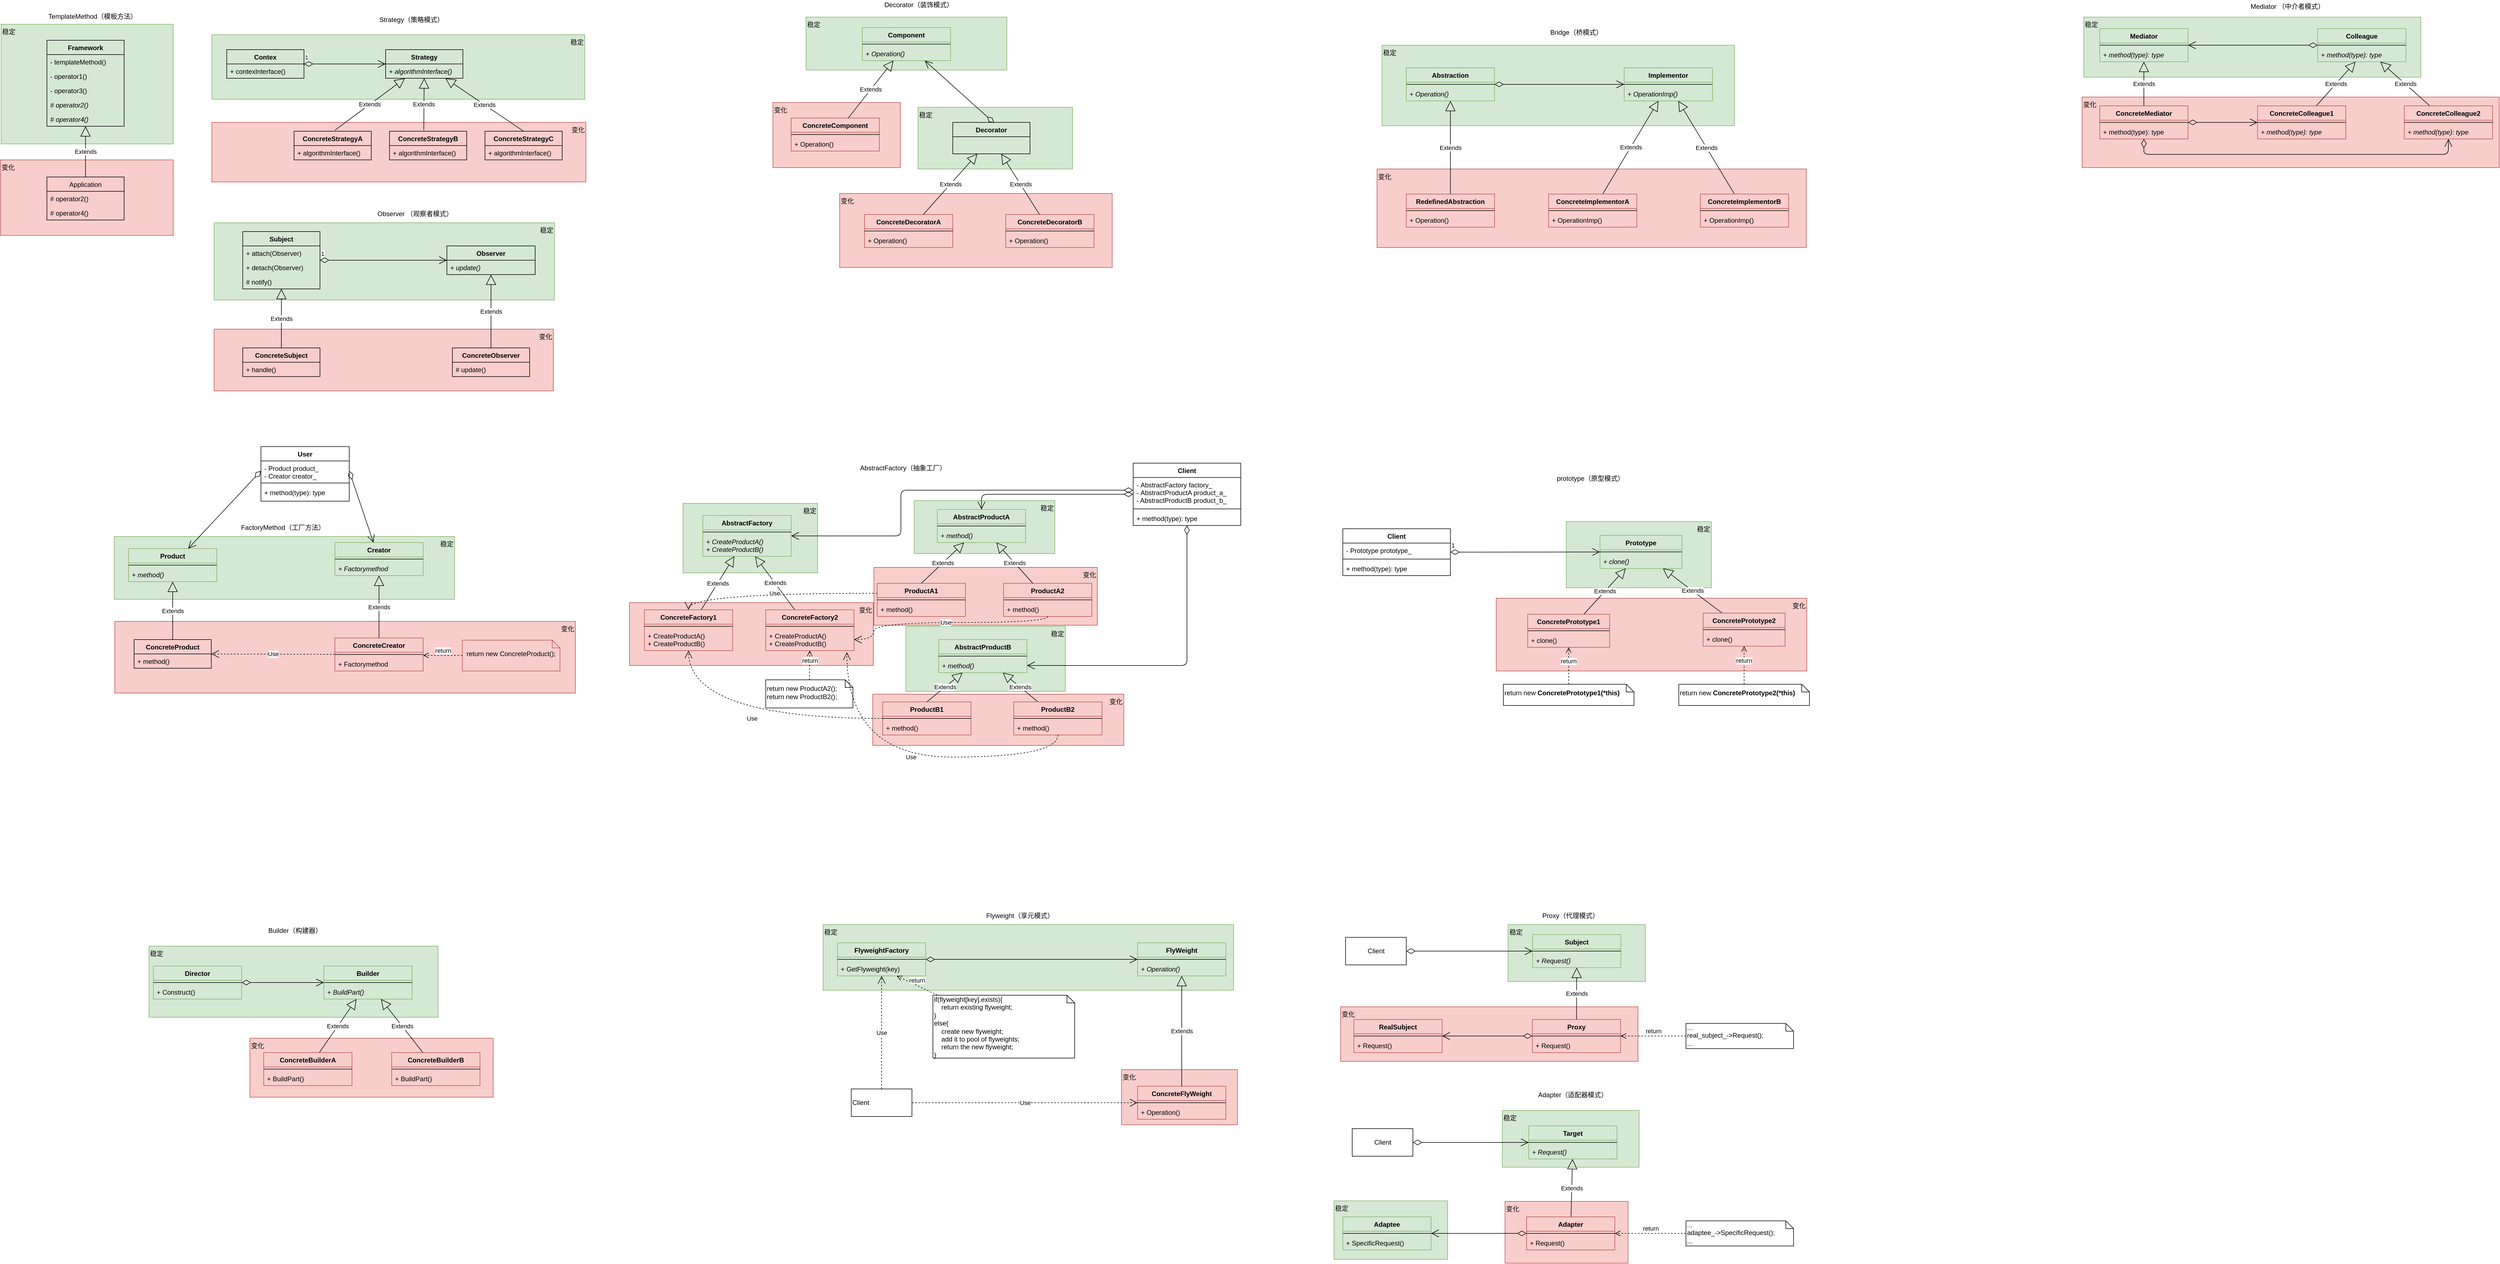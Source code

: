 <mxfile version="13.0.1" type="device"><diagram id="C5RBs43oDa-KdzZeNtuy" name="Page-1"><mxGraphModel dx="905" dy="654" grid="0" gridSize="10" guides="1" tooltips="1" connect="1" arrows="1" fold="1" page="1" pageScale="1" pageWidth="1169" pageHeight="827" math="0" shadow="0"><root><mxCell id="WIyWlLk6GJQsqaUBKTNV-0"/><mxCell id="WIyWlLk6GJQsqaUBKTNV-1" parent="WIyWlLk6GJQsqaUBKTNV-0"/><mxCell id="VTjHM1LGDvblGFZbBQ6f-25" value="变化" style="rounded=0;whiteSpace=wrap;html=1;fillColor=#f8cecc;strokeColor=#b85450;align=left;verticalAlign=top;" vertex="1" parent="WIyWlLk6GJQsqaUBKTNV-1"><mxGeometry x="3801" y="201" width="756" height="128" as="geometry"/></mxCell><mxCell id="VTjHM1LGDvblGFZbBQ6f-24" value="稳定" style="rounded=0;whiteSpace=wrap;html=1;fillColor=#d5e8d4;strokeColor=#82b366;align=left;verticalAlign=top;" vertex="1" parent="WIyWlLk6GJQsqaUBKTNV-1"><mxGeometry x="3804" y="56" width="611" height="109" as="geometry"/></mxCell><mxCell id="VTjHM1LGDvblGFZbBQ6f-5" value="ConcreteMediator" style="swimlane;fontStyle=1;align=center;verticalAlign=top;childLayout=stackLayout;horizontal=1;startSize=26;horizontalStack=0;resizeParent=1;resizeParentMax=0;resizeLast=0;collapsible=1;marginBottom=0;fillColor=#f8cecc;strokeColor=#b85450;" vertex="1" parent="WIyWlLk6GJQsqaUBKTNV-1"><mxGeometry x="3833" y="217" width="160" height="60" as="geometry"/></mxCell><mxCell id="VTjHM1LGDvblGFZbBQ6f-6" value="" style="line;strokeWidth=1;fillColor=none;align=left;verticalAlign=middle;spacingTop=-1;spacingLeft=3;spacingRight=3;rotatable=0;labelPosition=right;points=[];portConstraint=eastwest;" vertex="1" parent="VTjHM1LGDvblGFZbBQ6f-5"><mxGeometry y="26" width="160" height="8" as="geometry"/></mxCell><mxCell id="VTjHM1LGDvblGFZbBQ6f-7" value="+ method(type): type" style="text;strokeColor=none;fillColor=none;align=left;verticalAlign=top;spacingLeft=4;spacingRight=4;overflow=hidden;rotatable=0;points=[[0,0.5],[1,0.5]];portConstraint=eastwest;" vertex="1" parent="VTjHM1LGDvblGFZbBQ6f-5"><mxGeometry y="34" width="160" height="26" as="geometry"/></mxCell><mxCell id="VTjHM1LGDvblGFZbBQ6f-9" value="Colleague" style="swimlane;fontStyle=1;align=center;verticalAlign=top;childLayout=stackLayout;horizontal=1;startSize=26;horizontalStack=0;resizeParent=1;resizeParentMax=0;resizeLast=0;collapsible=1;marginBottom=0;fillColor=#d5e8d4;strokeColor=#82b366;" vertex="1" parent="WIyWlLk6GJQsqaUBKTNV-1"><mxGeometry x="4228" y="77" width="160" height="60" as="geometry"/></mxCell><mxCell id="VTjHM1LGDvblGFZbBQ6f-10" value="" style="line;strokeWidth=1;fillColor=none;align=left;verticalAlign=middle;spacingTop=-1;spacingLeft=3;spacingRight=3;rotatable=0;labelPosition=right;points=[];portConstraint=eastwest;" vertex="1" parent="VTjHM1LGDvblGFZbBQ6f-9"><mxGeometry y="26" width="160" height="8" as="geometry"/></mxCell><mxCell id="VTjHM1LGDvblGFZbBQ6f-11" value="+ method(type): type" style="text;strokeColor=none;fillColor=none;align=left;verticalAlign=top;spacingLeft=4;spacingRight=4;overflow=hidden;rotatable=0;points=[[0,0.5],[1,0.5]];portConstraint=eastwest;fontStyle=2" vertex="1" parent="VTjHM1LGDvblGFZbBQ6f-9"><mxGeometry y="34" width="160" height="26" as="geometry"/></mxCell><mxCell id="VTjHM1LGDvblGFZbBQ6f-12" value="ConcreteColleague1" style="swimlane;fontStyle=1;align=center;verticalAlign=top;childLayout=stackLayout;horizontal=1;startSize=26;horizontalStack=0;resizeParent=1;resizeParentMax=0;resizeLast=0;collapsible=1;marginBottom=0;fillColor=#f8cecc;strokeColor=#b85450;" vertex="1" parent="WIyWlLk6GJQsqaUBKTNV-1"><mxGeometry x="4119" y="217" width="160" height="60" as="geometry"/></mxCell><mxCell id="VTjHM1LGDvblGFZbBQ6f-13" value="" style="line;strokeWidth=1;fillColor=none;align=left;verticalAlign=middle;spacingTop=-1;spacingLeft=3;spacingRight=3;rotatable=0;labelPosition=right;points=[];portConstraint=eastwest;" vertex="1" parent="VTjHM1LGDvblGFZbBQ6f-12"><mxGeometry y="26" width="160" height="8" as="geometry"/></mxCell><mxCell id="VTjHM1LGDvblGFZbBQ6f-14" value="+ method(type): type" style="text;strokeColor=none;fillColor=none;align=left;verticalAlign=top;spacingLeft=4;spacingRight=4;overflow=hidden;rotatable=0;points=[[0,0.5],[1,0.5]];portConstraint=eastwest;fontStyle=2" vertex="1" parent="VTjHM1LGDvblGFZbBQ6f-12"><mxGeometry y="34" width="160" height="26" as="geometry"/></mxCell><mxCell id="VTjHM1LGDvblGFZbBQ6f-15" value="ConcreteColleague2" style="swimlane;fontStyle=1;align=center;verticalAlign=top;childLayout=stackLayout;horizontal=1;startSize=26;horizontalStack=0;resizeParent=1;resizeParentMax=0;resizeLast=0;collapsible=1;marginBottom=0;fillColor=#f8cecc;strokeColor=#b85450;" vertex="1" parent="WIyWlLk6GJQsqaUBKTNV-1"><mxGeometry x="4385" y="217" width="160" height="60" as="geometry"/></mxCell><mxCell id="VTjHM1LGDvblGFZbBQ6f-16" value="" style="line;strokeWidth=1;fillColor=none;align=left;verticalAlign=middle;spacingTop=-1;spacingLeft=3;spacingRight=3;rotatable=0;labelPosition=right;points=[];portConstraint=eastwest;" vertex="1" parent="VTjHM1LGDvblGFZbBQ6f-15"><mxGeometry y="26" width="160" height="8" as="geometry"/></mxCell><mxCell id="VTjHM1LGDvblGFZbBQ6f-17" value="+ method(type): type" style="text;strokeColor=none;fillColor=none;align=left;verticalAlign=top;spacingLeft=4;spacingRight=4;overflow=hidden;rotatable=0;points=[[0,0.5],[1,0.5]];portConstraint=eastwest;fontStyle=2" vertex="1" parent="VTjHM1LGDvblGFZbBQ6f-15"><mxGeometry y="34" width="160" height="26" as="geometry"/></mxCell><mxCell id="pTQACCmRsmNw9b7MXXtQ-38" value="稳定" style="rounded=0;whiteSpace=wrap;html=1;align=left;fillColor=#d5e8d4;strokeColor=#82b366;verticalAlign=top;" parent="WIyWlLk6GJQsqaUBKTNV-1" vertex="1"><mxGeometry x="2445" y="2203" width="206" height="106" as="geometry"/></mxCell><mxCell id="pTQACCmRsmNw9b7MXXtQ-37" value="变化" style="rounded=0;whiteSpace=wrap;html=1;align=left;fillColor=#f8cecc;strokeColor=#b85450;verticalAlign=top;" parent="WIyWlLk6GJQsqaUBKTNV-1" vertex="1"><mxGeometry x="2755" y="2204" width="223" height="112" as="geometry"/></mxCell><mxCell id="pTQACCmRsmNw9b7MXXtQ-36" value="稳定" style="rounded=0;whiteSpace=wrap;html=1;align=left;fillColor=#d5e8d4;strokeColor=#82b366;verticalAlign=top;" parent="WIyWlLk6GJQsqaUBKTNV-1" vertex="1"><mxGeometry x="2750" y="2039" width="248" height="103" as="geometry"/></mxCell><mxCell id="pTQACCmRsmNw9b7MXXtQ-18" value="变化" style="rounded=0;whiteSpace=wrap;html=1;align=left;fillColor=#f8cecc;strokeColor=#b85450;verticalAlign=top;" parent="WIyWlLk6GJQsqaUBKTNV-1" vertex="1"><mxGeometry x="2457" y="1851" width="539" height="99" as="geometry"/></mxCell><mxCell id="pTQACCmRsmNw9b7MXXtQ-17" value="稳定" style="rounded=0;whiteSpace=wrap;html=1;align=left;fillColor=#d5e8d4;strokeColor=#82b366;verticalAlign=top;" parent="WIyWlLk6GJQsqaUBKTNV-1" vertex="1"><mxGeometry x="2760.5" y="1702" width="249" height="103" as="geometry"/></mxCell><mxCell id="LG2Es5-aJxcKU7hwjcoZ-43" value="变化" style="rounded=0;whiteSpace=wrap;html=1;align=left;fillColor=#f8cecc;strokeColor=#b85450;verticalAlign=top;" parent="WIyWlLk6GJQsqaUBKTNV-1" vertex="1"><mxGeometry x="2060" y="1965" width="210" height="100" as="geometry"/></mxCell><mxCell id="LG2Es5-aJxcKU7hwjcoZ-42" value="稳定" style="rounded=0;whiteSpace=wrap;html=1;align=left;fillColor=#d5e8d4;strokeColor=#82b366;verticalAlign=top;" parent="WIyWlLk6GJQsqaUBKTNV-1" vertex="1"><mxGeometry x="1519" y="1702" width="744" height="119" as="geometry"/></mxCell><mxCell id="LG2Es5-aJxcKU7hwjcoZ-20" value="变化" style="rounded=0;whiteSpace=wrap;html=1;fillColor=#f8cecc;strokeColor=#b85450;align=left;verticalAlign=top;" parent="WIyWlLk6GJQsqaUBKTNV-1" vertex="1"><mxGeometry x="480" y="1908" width="441" height="107" as="geometry"/></mxCell><mxCell id="LG2Es5-aJxcKU7hwjcoZ-19" value="稳定" style="rounded=0;whiteSpace=wrap;html=1;fillColor=#d5e8d4;strokeColor=#82b366;align=left;verticalAlign=top;" parent="WIyWlLk6GJQsqaUBKTNV-1" vertex="1"><mxGeometry x="297" y="1741" width="524" height="129" as="geometry"/></mxCell><mxCell id="N5RI4fd-6tgti-c8yFTT-140" value="变化" style="rounded=0;whiteSpace=wrap;html=1;fillColor=#f8cecc;strokeColor=#b85450;align=right;verticalAlign=top;" parent="WIyWlLk6GJQsqaUBKTNV-1" vertex="1"><mxGeometry x="2739" y="1110" width="563" height="132" as="geometry"/></mxCell><mxCell id="N5RI4fd-6tgti-c8yFTT-139" value="稳定" style="rounded=0;whiteSpace=wrap;html=1;align=right;verticalAlign=top;fillColor=#d5e8d4;strokeColor=#82b366;" parent="WIyWlLk6GJQsqaUBKTNV-1" vertex="1"><mxGeometry x="2866" y="971" width="263" height="120" as="geometry"/></mxCell><mxCell id="N5RI4fd-6tgti-c8yFTT-116" value="稳定" style="rounded=0;whiteSpace=wrap;html=1;align=right;verticalAlign=top;fillColor=#d5e8d4;strokeColor=#82b366;" parent="WIyWlLk6GJQsqaUBKTNV-1" vertex="1"><mxGeometry x="1684" y="933" width="255" height="96" as="geometry"/></mxCell><mxCell id="N5RI4fd-6tgti-c8yFTT-115" value="变化" style="rounded=0;whiteSpace=wrap;html=1;fillColor=#f8cecc;strokeColor=#b85450;align=right;verticalAlign=top;" parent="WIyWlLk6GJQsqaUBKTNV-1" vertex="1"><mxGeometry x="1609" y="1284" width="455" height="93" as="geometry"/></mxCell><mxCell id="N5RI4fd-6tgti-c8yFTT-114" value="变化" style="rounded=0;whiteSpace=wrap;html=1;fillColor=#f8cecc;strokeColor=#b85450;align=right;verticalAlign=top;" parent="WIyWlLk6GJQsqaUBKTNV-1" vertex="1"><mxGeometry x="1611" y="1054" width="405" height="105" as="geometry"/></mxCell><mxCell id="N5RI4fd-6tgti-c8yFTT-113" value="变化" style="rounded=0;whiteSpace=wrap;html=1;fillColor=#f8cecc;strokeColor=#b85450;align=right;verticalAlign=top;" parent="WIyWlLk6GJQsqaUBKTNV-1" vertex="1"><mxGeometry x="1168" y="1118" width="442" height="114" as="geometry"/></mxCell><mxCell id="N5RI4fd-6tgti-c8yFTT-109" value="稳定" style="rounded=0;whiteSpace=wrap;html=1;align=right;verticalAlign=top;fillColor=#d5e8d4;strokeColor=#82b366;" parent="WIyWlLk6GJQsqaUBKTNV-1" vertex="1"><mxGeometry x="1669" y="1161" width="289" height="118" as="geometry"/></mxCell><mxCell id="N5RI4fd-6tgti-c8yFTT-107" value="稳定" style="rounded=0;whiteSpace=wrap;html=1;align=right;verticalAlign=top;fillColor=#d5e8d4;strokeColor=#82b366;" parent="WIyWlLk6GJQsqaUBKTNV-1" vertex="1"><mxGeometry x="1265" y="938" width="244" height="126" as="geometry"/></mxCell><mxCell id="N5RI4fd-6tgti-c8yFTT-49" value="变化" style="rounded=0;whiteSpace=wrap;html=1;fillColor=#f8cecc;strokeColor=#b85450;align=right;verticalAlign=top;" parent="WIyWlLk6GJQsqaUBKTNV-1" vertex="1"><mxGeometry x="235" y="1152" width="835" height="130" as="geometry"/></mxCell><mxCell id="N5RI4fd-6tgti-c8yFTT-48" value="稳定" style="rounded=0;whiteSpace=wrap;html=1;align=right;verticalAlign=top;fillColor=#d5e8d4;strokeColor=#82b366;" parent="WIyWlLk6GJQsqaUBKTNV-1" vertex="1"><mxGeometry x="234" y="998" width="617" height="114" as="geometry"/></mxCell><mxCell id="N5RI4fd-6tgti-c8yFTT-22" value="变化" style="rounded=0;whiteSpace=wrap;html=1;fillColor=#f8cecc;strokeColor=#b85450;align=left;verticalAlign=top;" parent="WIyWlLk6GJQsqaUBKTNV-1" vertex="1"><mxGeometry x="2523" y="331.5" width="778" height="142.5" as="geometry"/></mxCell><mxCell id="N5RI4fd-6tgti-c8yFTT-21" value="稳定" style="rounded=0;whiteSpace=wrap;html=1;fillColor=#d5e8d4;strokeColor=#82b366;align=left;verticalAlign=top;" parent="WIyWlLk6GJQsqaUBKTNV-1" vertex="1"><mxGeometry x="2532" y="107" width="639" height="146" as="geometry"/></mxCell><mxCell id="eBlE5f-tIcA0H8MUSJY--39" value="变化" style="rounded=0;whiteSpace=wrap;html=1;fillColor=#f8cecc;strokeColor=#b85450;align=left;verticalAlign=top;" parent="WIyWlLk6GJQsqaUBKTNV-1" vertex="1"><mxGeometry x="1549" y="376" width="494" height="134" as="geometry"/></mxCell><mxCell id="eBlE5f-tIcA0H8MUSJY--38" value="变化" style="rounded=0;whiteSpace=wrap;html=1;fillColor=#f8cecc;strokeColor=#b85450;align=left;verticalAlign=top;" parent="WIyWlLk6GJQsqaUBKTNV-1" vertex="1"><mxGeometry x="1428" y="211" width="231" height="118" as="geometry"/></mxCell><mxCell id="eBlE5f-tIcA0H8MUSJY--37" value="稳定" style="rounded=0;whiteSpace=wrap;html=1;fillColor=#d5e8d4;strokeColor=#82b366;align=left;verticalAlign=top;" parent="WIyWlLk6GJQsqaUBKTNV-1" vertex="1"><mxGeometry x="1691" y="219.5" width="280" height="112" as="geometry"/></mxCell><mxCell id="eBlE5f-tIcA0H8MUSJY--36" value="稳定" style="rounded=0;whiteSpace=wrap;html=1;fillColor=#d5e8d4;strokeColor=#82b366;align=left;verticalAlign=top;" parent="WIyWlLk6GJQsqaUBKTNV-1" vertex="1"><mxGeometry x="1488" y="56" width="364" height="96" as="geometry"/></mxCell><mxCell id="eBlE5f-tIcA0H8MUSJY--2" value="Component" style="swimlane;fontStyle=1;align=center;verticalAlign=top;childLayout=stackLayout;horizontal=1;startSize=26;horizontalStack=0;resizeParent=1;resizeParentMax=0;resizeLast=0;collapsible=1;marginBottom=0;fillColor=#d5e8d4;strokeColor=#82b366;" parent="WIyWlLk6GJQsqaUBKTNV-1" vertex="1"><mxGeometry x="1590" y="75" width="160" height="60" as="geometry"/></mxCell><mxCell id="eBlE5f-tIcA0H8MUSJY--4" value="" style="line;strokeWidth=1;fillColor=none;align=left;verticalAlign=middle;spacingTop=-1;spacingLeft=3;spacingRight=3;rotatable=0;labelPosition=right;points=[];portConstraint=eastwest;" parent="eBlE5f-tIcA0H8MUSJY--2" vertex="1"><mxGeometry y="26" width="160" height="8" as="geometry"/></mxCell><mxCell id="eBlE5f-tIcA0H8MUSJY--5" value="+ Operation()" style="text;strokeColor=none;fillColor=none;align=left;verticalAlign=top;spacingLeft=4;spacingRight=4;overflow=hidden;rotatable=0;points=[[0,0.5],[1,0.5]];portConstraint=eastwest;fontStyle=2" parent="eBlE5f-tIcA0H8MUSJY--2" vertex="1"><mxGeometry y="34" width="160" height="26" as="geometry"/></mxCell><mxCell id="_5vrP9ewJsGh3FC17Uuh-48" value="变化" style="rounded=0;whiteSpace=wrap;html=1;fillColor=#f8cecc;strokeColor=#b85450;align=right;verticalAlign=top;" parent="WIyWlLk6GJQsqaUBKTNV-1" vertex="1"><mxGeometry x="415" y="622" width="615" height="112" as="geometry"/></mxCell><mxCell id="_5vrP9ewJsGh3FC17Uuh-46" value="稳定" style="rounded=0;whiteSpace=wrap;html=1;align=right;verticalAlign=top;fillColor=#d5e8d4;strokeColor=#82b366;" parent="WIyWlLk6GJQsqaUBKTNV-1" vertex="1"><mxGeometry x="415" y="429" width="617" height="140" as="geometry"/></mxCell><mxCell id="_5vrP9ewJsGh3FC17Uuh-26" value="变化" style="rounded=0;whiteSpace=wrap;html=1;align=right;verticalAlign=top;fillColor=#f8cecc;strokeColor=#b85450;" parent="WIyWlLk6GJQsqaUBKTNV-1" vertex="1"><mxGeometry x="411" y="247" width="678" height="108" as="geometry"/></mxCell><mxCell id="_5vrP9ewJsGh3FC17Uuh-25" value="稳定" style="rounded=0;whiteSpace=wrap;html=1;align=right;verticalAlign=top;fillColor=#d5e8d4;strokeColor=#82b366;" parent="WIyWlLk6GJQsqaUBKTNV-1" vertex="1"><mxGeometry x="411" y="88" width="676" height="117" as="geometry"/></mxCell><mxCell id="_5vrP9ewJsGh3FC17Uuh-24" value="变化" style="rounded=0;whiteSpace=wrap;html=1;align=left;verticalAlign=top;fillColor=#f8cecc;strokeColor=#b85450;" parent="WIyWlLk6GJQsqaUBKTNV-1" vertex="1"><mxGeometry x="28" y="315" width="313" height="137" as="geometry"/></mxCell><mxCell id="_5vrP9ewJsGh3FC17Uuh-23" value="&lt;div&gt;&lt;span&gt;稳定&lt;/span&gt;&lt;/div&gt;" style="rounded=0;whiteSpace=wrap;html=1;align=left;verticalAlign=top;fillColor=#d5e8d4;strokeColor=#82b366;" parent="WIyWlLk6GJQsqaUBKTNV-1" vertex="1"><mxGeometry x="29" y="69" width="312" height="217" as="geometry"/></mxCell><mxCell id="ia6cXu-wIyjkL5Ip2JSw-4" value="TemplateMethod（模板方法）" style="text;html=1;strokeColor=none;fillColor=none;align=center;verticalAlign=middle;whiteSpace=wrap;rounded=0;" parent="WIyWlLk6GJQsqaUBKTNV-1" vertex="1"><mxGeometry x="104" y="35" width="182" height="40" as="geometry"/></mxCell><mxCell id="ia6cXu-wIyjkL5Ip2JSw-26" value="Extends" style="endArrow=block;endSize=16;endFill=0;html=1;exitX=0.5;exitY=0;exitDx=0;exitDy=0;" parent="WIyWlLk6GJQsqaUBKTNV-1" source="ia6cXu-wIyjkL5Ip2JSw-8" target="ia6cXu-wIyjkL5Ip2JSw-0" edge="1"><mxGeometry width="160" relative="1" as="geometry"><mxPoint x="294" y="295" as="sourcePoint"/><mxPoint x="454" y="295" as="targetPoint"/></mxGeometry></mxCell><mxCell id="_5vrP9ewJsGh3FC17Uuh-0" value="Strategy（策略模式）" style="text;html=1;strokeColor=none;fillColor=none;align=center;verticalAlign=middle;whiteSpace=wrap;rounded=0;" parent="WIyWlLk6GJQsqaUBKTNV-1" vertex="1"><mxGeometry x="711" y="52" width="124" height="17" as="geometry"/></mxCell><mxCell id="_5vrP9ewJsGh3FC17Uuh-19" value="1" style="endArrow=open;html=1;endSize=12;startArrow=diamondThin;startSize=14;startFill=0;edgeStyle=orthogonalEdgeStyle;align=left;verticalAlign=bottom;" parent="WIyWlLk6GJQsqaUBKTNV-1" source="_5vrP9ewJsGh3FC17Uuh-1" target="_5vrP9ewJsGh3FC17Uuh-6" edge="1"><mxGeometry x="-1" y="3" relative="1" as="geometry"><mxPoint x="592" y="193" as="sourcePoint"/><mxPoint x="752" y="193" as="targetPoint"/></mxGeometry></mxCell><mxCell id="_5vrP9ewJsGh3FC17Uuh-20" value="Extends" style="endArrow=block;endSize=16;endFill=0;html=1;exitX=0.529;exitY=-0.033;exitDx=0;exitDy=0;exitPerimeter=0;" parent="WIyWlLk6GJQsqaUBKTNV-1" source="_5vrP9ewJsGh3FC17Uuh-10" target="_5vrP9ewJsGh3FC17Uuh-6" edge="1"><mxGeometry width="160" relative="1" as="geometry"><mxPoint x="629" y="217" as="sourcePoint"/><mxPoint x="789" y="217" as="targetPoint"/></mxGeometry></mxCell><mxCell id="_5vrP9ewJsGh3FC17Uuh-21" value="Extends" style="endArrow=block;endSize=16;endFill=0;html=1;exitX=0.444;exitY=-0.033;exitDx=0;exitDy=0;exitPerimeter=0;" parent="WIyWlLk6GJQsqaUBKTNV-1" source="_5vrP9ewJsGh3FC17Uuh-14" target="_5vrP9ewJsGh3FC17Uuh-6" edge="1"><mxGeometry width="160" relative="1" as="geometry"><mxPoint x="800" y="219" as="sourcePoint"/><mxPoint x="960" y="219" as="targetPoint"/></mxGeometry></mxCell><mxCell id="_5vrP9ewJsGh3FC17Uuh-22" value="Extends" style="endArrow=block;endSize=16;endFill=0;html=1;exitX=0.5;exitY=0;exitDx=0;exitDy=0;" parent="WIyWlLk6GJQsqaUBKTNV-1" source="_5vrP9ewJsGh3FC17Uuh-16" target="_5vrP9ewJsGh3FC17Uuh-6" edge="1"><mxGeometry width="160" relative="1" as="geometry"><mxPoint x="908" y="211" as="sourcePoint"/><mxPoint x="1068" y="211" as="targetPoint"/></mxGeometry></mxCell><mxCell id="_5vrP9ewJsGh3FC17Uuh-10" value="ConcreteStrategyA" style="swimlane;fontStyle=1;childLayout=stackLayout;horizontal=1;startSize=26;fillColor=none;horizontalStack=0;resizeParent=1;resizeParentMax=0;resizeLast=0;collapsible=1;marginBottom=0;" parent="WIyWlLk6GJQsqaUBKTNV-1" vertex="1"><mxGeometry x="560" y="263" width="140" height="52" as="geometry"/></mxCell><mxCell id="_5vrP9ewJsGh3FC17Uuh-11" value="+ algorithmInterface()" style="text;strokeColor=none;fillColor=none;align=left;verticalAlign=top;spacingLeft=4;spacingRight=4;overflow=hidden;rotatable=0;points=[[0,0.5],[1,0.5]];portConstraint=eastwest;" parent="_5vrP9ewJsGh3FC17Uuh-10" vertex="1"><mxGeometry y="26" width="140" height="26" as="geometry"/></mxCell><mxCell id="_5vrP9ewJsGh3FC17Uuh-16" value="ConcreteStrategyC" style="swimlane;fontStyle=1;childLayout=stackLayout;horizontal=1;startSize=26;fillColor=none;horizontalStack=0;resizeParent=1;resizeParentMax=0;resizeLast=0;collapsible=1;marginBottom=0;" parent="WIyWlLk6GJQsqaUBKTNV-1" vertex="1"><mxGeometry x="906" y="263" width="140" height="52" as="geometry"/></mxCell><mxCell id="_5vrP9ewJsGh3FC17Uuh-17" value="+ algorithmInterface()" style="text;strokeColor=none;fillColor=none;align=left;verticalAlign=top;spacingLeft=4;spacingRight=4;overflow=hidden;rotatable=0;points=[[0,0.5],[1,0.5]];portConstraint=eastwest;" parent="_5vrP9ewJsGh3FC17Uuh-16" vertex="1"><mxGeometry y="26" width="140" height="26" as="geometry"/></mxCell><mxCell id="_5vrP9ewJsGh3FC17Uuh-14" value="ConcreteStrategyB" style="swimlane;fontStyle=1;childLayout=stackLayout;horizontal=1;startSize=26;fillColor=none;horizontalStack=0;resizeParent=1;resizeParentMax=0;resizeLast=0;collapsible=1;marginBottom=0;" parent="WIyWlLk6GJQsqaUBKTNV-1" vertex="1"><mxGeometry x="733" y="263" width="140" height="52" as="geometry"/></mxCell><mxCell id="_5vrP9ewJsGh3FC17Uuh-15" value="+ algorithmInterface()" style="text;strokeColor=none;fillColor=none;align=left;verticalAlign=top;spacingLeft=4;spacingRight=4;overflow=hidden;rotatable=0;points=[[0,0.5],[1,0.5]];portConstraint=eastwest;" parent="_5vrP9ewJsGh3FC17Uuh-14" vertex="1"><mxGeometry y="26" width="140" height="26" as="geometry"/></mxCell><mxCell id="_5vrP9ewJsGh3FC17Uuh-1" value="Contex" style="swimlane;fontStyle=1;childLayout=stackLayout;horizontal=1;startSize=26;fillColor=none;horizontalStack=0;resizeParent=1;resizeParentMax=0;resizeLast=0;collapsible=1;marginBottom=0;" parent="WIyWlLk6GJQsqaUBKTNV-1" vertex="1"><mxGeometry x="438" y="115" width="140" height="52" as="geometry"/></mxCell><mxCell id="_5vrP9ewJsGh3FC17Uuh-2" value="+ contexInterface()" style="text;strokeColor=none;fillColor=none;align=left;verticalAlign=top;spacingLeft=4;spacingRight=4;overflow=hidden;rotatable=0;points=[[0,0.5],[1,0.5]];portConstraint=eastwest;" parent="_5vrP9ewJsGh3FC17Uuh-1" vertex="1"><mxGeometry y="26" width="140" height="26" as="geometry"/></mxCell><mxCell id="_5vrP9ewJsGh3FC17Uuh-6" value="Strategy" style="swimlane;fontStyle=1;childLayout=stackLayout;horizontal=1;startSize=26;fillColor=none;horizontalStack=0;resizeParent=1;resizeParentMax=0;resizeLast=0;collapsible=1;marginBottom=0;" parent="WIyWlLk6GJQsqaUBKTNV-1" vertex="1"><mxGeometry x="726" y="115" width="140" height="52" as="geometry"/></mxCell><mxCell id="_5vrP9ewJsGh3FC17Uuh-7" value="+ algorithmInterface()" style="text;strokeColor=none;fillColor=none;align=left;verticalAlign=top;spacingLeft=4;spacingRight=4;overflow=hidden;rotatable=0;points=[[0,0.5],[1,0.5]];portConstraint=eastwest;fontStyle=2" parent="_5vrP9ewJsGh3FC17Uuh-6" vertex="1"><mxGeometry y="26" width="140" height="26" as="geometry"/></mxCell><mxCell id="ia6cXu-wIyjkL5Ip2JSw-0" value="Framework" style="swimlane;fontStyle=1;childLayout=stackLayout;horizontal=1;startSize=26;fillColor=none;horizontalStack=0;resizeParent=1;resizeParentMax=0;resizeLast=0;collapsible=1;marginBottom=0;" parent="WIyWlLk6GJQsqaUBKTNV-1" vertex="1"><mxGeometry x="112" y="98" width="140" height="156" as="geometry"><mxRectangle x="60" y="110" width="87" height="26" as="alternateBounds"/></mxGeometry></mxCell><mxCell id="ia6cXu-wIyjkL5Ip2JSw-1" value="- templateMethod()" style="text;strokeColor=none;fillColor=none;align=left;verticalAlign=top;spacingLeft=4;spacingRight=4;overflow=hidden;rotatable=0;points=[[0,0.5],[1,0.5]];portConstraint=eastwest;" parent="ia6cXu-wIyjkL5Ip2JSw-0" vertex="1"><mxGeometry y="26" width="140" height="26" as="geometry"/></mxCell><mxCell id="ia6cXu-wIyjkL5Ip2JSw-2" value="- operator1()" style="text;strokeColor=none;fillColor=none;align=left;verticalAlign=top;spacingLeft=4;spacingRight=4;overflow=hidden;rotatable=0;points=[[0,0.5],[1,0.5]];portConstraint=eastwest;" parent="ia6cXu-wIyjkL5Ip2JSw-0" vertex="1"><mxGeometry y="52" width="140" height="26" as="geometry"/></mxCell><mxCell id="ia6cXu-wIyjkL5Ip2JSw-24" value="- operator3()" style="text;strokeColor=none;fillColor=none;align=left;verticalAlign=top;spacingLeft=4;spacingRight=4;overflow=hidden;rotatable=0;points=[[0,0.5],[1,0.5]];portConstraint=eastwest;" parent="ia6cXu-wIyjkL5Ip2JSw-0" vertex="1"><mxGeometry y="78" width="140" height="26" as="geometry"/></mxCell><mxCell id="ia6cXu-wIyjkL5Ip2JSw-3" value="# operator2()" style="text;strokeColor=none;fillColor=none;align=left;verticalAlign=top;spacingLeft=4;spacingRight=4;overflow=hidden;rotatable=0;points=[[0,0.5],[1,0.5]];portConstraint=eastwest;fontStyle=2" parent="ia6cXu-wIyjkL5Ip2JSw-0" vertex="1"><mxGeometry y="104" width="140" height="26" as="geometry"/></mxCell><mxCell id="ia6cXu-wIyjkL5Ip2JSw-25" value="# operator4()" style="text;strokeColor=none;fillColor=none;align=left;verticalAlign=top;spacingLeft=4;spacingRight=4;overflow=hidden;rotatable=0;points=[[0,0.5],[1,0.5]];portConstraint=eastwest;fontStyle=2" parent="ia6cXu-wIyjkL5Ip2JSw-0" vertex="1"><mxGeometry y="130" width="140" height="26" as="geometry"/></mxCell><mxCell id="ia6cXu-wIyjkL5Ip2JSw-8" value="Application" style="swimlane;fontStyle=0;childLayout=stackLayout;horizontal=1;startSize=26;fillColor=none;horizontalStack=0;resizeParent=1;resizeParentMax=0;resizeLast=0;collapsible=1;marginBottom=0;" parent="WIyWlLk6GJQsqaUBKTNV-1" vertex="1"><mxGeometry x="112" y="346" width="140" height="78" as="geometry"/></mxCell><mxCell id="ia6cXu-wIyjkL5Ip2JSw-9" value="# operator2()" style="text;strokeColor=none;fillColor=none;align=left;verticalAlign=top;spacingLeft=4;spacingRight=4;overflow=hidden;rotatable=0;points=[[0,0.5],[1,0.5]];portConstraint=eastwest;" parent="ia6cXu-wIyjkL5Ip2JSw-8" vertex="1"><mxGeometry y="26" width="140" height="26" as="geometry"/></mxCell><mxCell id="ia6cXu-wIyjkL5Ip2JSw-10" value="# operator4()" style="text;strokeColor=none;fillColor=none;align=left;verticalAlign=top;spacingLeft=4;spacingRight=4;overflow=hidden;rotatable=0;points=[[0,0.5],[1,0.5]];portConstraint=eastwest;" parent="ia6cXu-wIyjkL5Ip2JSw-8" vertex="1"><mxGeometry y="52" width="140" height="26" as="geometry"/></mxCell><mxCell id="_5vrP9ewJsGh3FC17Uuh-27" value="Observer （观察者模式）" style="text;html=1;strokeColor=none;fillColor=none;align=center;verticalAlign=middle;whiteSpace=wrap;rounded=0;" parent="WIyWlLk6GJQsqaUBKTNV-1" vertex="1"><mxGeometry x="702" y="401" width="155" height="23" as="geometry"/></mxCell><mxCell id="_5vrP9ewJsGh3FC17Uuh-28" value="Subject" style="swimlane;fontStyle=1;childLayout=stackLayout;horizontal=1;startSize=26;fillColor=none;horizontalStack=0;resizeParent=1;resizeParentMax=0;resizeLast=0;collapsible=1;marginBottom=0;" parent="WIyWlLk6GJQsqaUBKTNV-1" vertex="1"><mxGeometry x="467" y="445" width="140" height="104" as="geometry"/></mxCell><mxCell id="_5vrP9ewJsGh3FC17Uuh-29" value="+ attach(Observer)" style="text;strokeColor=none;fillColor=none;align=left;verticalAlign=top;spacingLeft=4;spacingRight=4;overflow=hidden;rotatable=0;points=[[0,0.5],[1,0.5]];portConstraint=eastwest;" parent="_5vrP9ewJsGh3FC17Uuh-28" vertex="1"><mxGeometry y="26" width="140" height="26" as="geometry"/></mxCell><mxCell id="_5vrP9ewJsGh3FC17Uuh-30" value="+ detach(Observer)" style="text;strokeColor=none;fillColor=none;align=left;verticalAlign=top;spacingLeft=4;spacingRight=4;overflow=hidden;rotatable=0;points=[[0,0.5],[1,0.5]];portConstraint=eastwest;" parent="_5vrP9ewJsGh3FC17Uuh-28" vertex="1"><mxGeometry y="52" width="140" height="26" as="geometry"/></mxCell><mxCell id="_5vrP9ewJsGh3FC17Uuh-31" value="# notify()" style="text;strokeColor=none;fillColor=none;align=left;verticalAlign=top;spacingLeft=4;spacingRight=4;overflow=hidden;rotatable=0;points=[[0,0.5],[1,0.5]];portConstraint=eastwest;" parent="_5vrP9ewJsGh3FC17Uuh-28" vertex="1"><mxGeometry y="78" width="140" height="26" as="geometry"/></mxCell><mxCell id="_5vrP9ewJsGh3FC17Uuh-36" value="1" style="endArrow=open;html=1;endSize=12;startArrow=diamondThin;startSize=14;startFill=0;edgeStyle=orthogonalEdgeStyle;align=left;verticalAlign=bottom;" parent="WIyWlLk6GJQsqaUBKTNV-1" source="_5vrP9ewJsGh3FC17Uuh-28" target="_5vrP9ewJsGh3FC17Uuh-32" edge="1"><mxGeometry x="-1" y="3" relative="1" as="geometry"><mxPoint x="653" y="494" as="sourcePoint"/><mxPoint x="813" y="494" as="targetPoint"/></mxGeometry></mxCell><mxCell id="_5vrP9ewJsGh3FC17Uuh-41" value="Extends" style="endArrow=block;endSize=16;endFill=0;html=1;" parent="WIyWlLk6GJQsqaUBKTNV-1" source="_5vrP9ewJsGh3FC17Uuh-37" target="_5vrP9ewJsGh3FC17Uuh-32" edge="1"><mxGeometry width="160" relative="1" as="geometry"><mxPoint x="831" y="567" as="sourcePoint"/><mxPoint x="991" y="567" as="targetPoint"/></mxGeometry></mxCell><mxCell id="_5vrP9ewJsGh3FC17Uuh-37" value="ConcreteObserver" style="swimlane;fontStyle=1;childLayout=stackLayout;horizontal=1;startSize=26;fillColor=none;horizontalStack=0;resizeParent=1;resizeParentMax=0;resizeLast=0;collapsible=1;marginBottom=0;" parent="WIyWlLk6GJQsqaUBKTNV-1" vertex="1"><mxGeometry x="847" y="656" width="140" height="52" as="geometry"/></mxCell><mxCell id="_5vrP9ewJsGh3FC17Uuh-38" value="# update()" style="text;strokeColor=none;fillColor=none;align=left;verticalAlign=top;spacingLeft=4;spacingRight=4;overflow=hidden;rotatable=0;points=[[0,0.5],[1,0.5]];portConstraint=eastwest;" parent="_5vrP9ewJsGh3FC17Uuh-37" vertex="1"><mxGeometry y="26" width="140" height="26" as="geometry"/></mxCell><mxCell id="_5vrP9ewJsGh3FC17Uuh-47" value="Extends" style="endArrow=block;endSize=16;endFill=0;html=1;" parent="WIyWlLk6GJQsqaUBKTNV-1" source="_5vrP9ewJsGh3FC17Uuh-42" target="_5vrP9ewJsGh3FC17Uuh-28" edge="1"><mxGeometry width="160" relative="1" as="geometry"><mxPoint x="506" y="615" as="sourcePoint"/><mxPoint x="666" y="615" as="targetPoint"/></mxGeometry></mxCell><mxCell id="_5vrP9ewJsGh3FC17Uuh-42" value="ConcreteSubject" style="swimlane;fontStyle=1;childLayout=stackLayout;horizontal=1;startSize=26;fillColor=none;horizontalStack=0;resizeParent=1;resizeParentMax=0;resizeLast=0;collapsible=1;marginBottom=0;" parent="WIyWlLk6GJQsqaUBKTNV-1" vertex="1"><mxGeometry x="467" y="656" width="140" height="52" as="geometry"/></mxCell><mxCell id="_5vrP9ewJsGh3FC17Uuh-43" value="+ handle()" style="text;strokeColor=none;fillColor=none;align=left;verticalAlign=top;spacingLeft=4;spacingRight=4;overflow=hidden;rotatable=0;points=[[0,0.5],[1,0.5]];portConstraint=eastwest;" parent="_5vrP9ewJsGh3FC17Uuh-42" vertex="1"><mxGeometry y="26" width="140" height="26" as="geometry"/></mxCell><mxCell id="_5vrP9ewJsGh3FC17Uuh-32" value="Observer" style="swimlane;fontStyle=1;align=center;verticalAlign=top;childLayout=stackLayout;horizontal=1;startSize=26;horizontalStack=0;resizeParent=1;resizeParentMax=0;resizeLast=0;collapsible=1;marginBottom=0;fillColor=none;" parent="WIyWlLk6GJQsqaUBKTNV-1" vertex="1"><mxGeometry x="837" y="471" width="160" height="52" as="geometry"><mxRectangle x="837" y="471" width="80" height="26" as="alternateBounds"/></mxGeometry></mxCell><mxCell id="_5vrP9ewJsGh3FC17Uuh-35" value="+ update()" style="text;strokeColor=none;fillColor=none;align=left;verticalAlign=top;spacingLeft=4;spacingRight=4;overflow=hidden;rotatable=0;points=[[0,0.5],[1,0.5]];portConstraint=eastwest;fontStyle=2" parent="_5vrP9ewJsGh3FC17Uuh-32" vertex="1"><mxGeometry y="26" width="160" height="26" as="geometry"/></mxCell><mxCell id="eBlE5f-tIcA0H8MUSJY--1" value="Decorator（装饰模式）" style="text;html=1;strokeColor=none;fillColor=none;align=center;verticalAlign=middle;whiteSpace=wrap;rounded=0;" parent="WIyWlLk6GJQsqaUBKTNV-1" vertex="1"><mxGeometry x="1621" y="25" width="143" height="17" as="geometry"/></mxCell><mxCell id="eBlE5f-tIcA0H8MUSJY--10" value="ConcreteComponent" style="swimlane;fontStyle=1;align=center;verticalAlign=top;childLayout=stackLayout;horizontal=1;startSize=26;horizontalStack=0;resizeParent=1;resizeParentMax=0;resizeLast=0;collapsible=1;marginBottom=0;fillColor=#f8cecc;strokeColor=#b85450;" parent="WIyWlLk6GJQsqaUBKTNV-1" vertex="1"><mxGeometry x="1461" y="239" width="160" height="60" as="geometry"/></mxCell><mxCell id="eBlE5f-tIcA0H8MUSJY--12" value="" style="line;strokeWidth=1;fillColor=none;align=left;verticalAlign=middle;spacingTop=-1;spacingLeft=3;spacingRight=3;rotatable=0;labelPosition=right;points=[];portConstraint=eastwest;" parent="eBlE5f-tIcA0H8MUSJY--10" vertex="1"><mxGeometry y="26" width="160" height="8" as="geometry"/></mxCell><mxCell id="eBlE5f-tIcA0H8MUSJY--13" value="+ Operation()" style="text;strokeColor=none;fillColor=none;align=left;verticalAlign=top;spacingLeft=4;spacingRight=4;overflow=hidden;rotatable=0;points=[[0,0.5],[1,0.5]];portConstraint=eastwest;" parent="eBlE5f-tIcA0H8MUSJY--10" vertex="1"><mxGeometry y="34" width="160" height="26" as="geometry"/></mxCell><mxCell id="eBlE5f-tIcA0H8MUSJY--14" value="Extends" style="endArrow=block;endSize=16;endFill=0;html=1;" parent="WIyWlLk6GJQsqaUBKTNV-1" source="eBlE5f-tIcA0H8MUSJY--10" target="eBlE5f-tIcA0H8MUSJY--2" edge="1"><mxGeometry width="160" relative="1" as="geometry"><mxPoint x="1510" y="191" as="sourcePoint"/><mxPoint x="1670" y="191" as="targetPoint"/></mxGeometry></mxCell><mxCell id="eBlE5f-tIcA0H8MUSJY--19" value="Decorator" style="swimlane;fontStyle=1;childLayout=stackLayout;horizontal=1;startSize=26;fillColor=none;horizontalStack=0;resizeParent=1;resizeParentMax=0;resizeLast=0;collapsible=1;marginBottom=0;" parent="WIyWlLk6GJQsqaUBKTNV-1" vertex="1"><mxGeometry x="1754" y="247" width="140" height="57" as="geometry"/></mxCell><mxCell id="eBlE5f-tIcA0H8MUSJY--24" value="" style="endArrow=open;html=1;endSize=12;startArrow=diamondThin;startSize=14;startFill=0;align=left;verticalAlign=bottom;exitX=0.535;exitY=0.017;exitDx=0;exitDy=0;exitPerimeter=0;" parent="WIyWlLk6GJQsqaUBKTNV-1" source="eBlE5f-tIcA0H8MUSJY--19" target="eBlE5f-tIcA0H8MUSJY--2" edge="1"><mxGeometry x="-1" y="3" relative="1" as="geometry"><mxPoint x="1750" y="203" as="sourcePoint"/><mxPoint x="1910" y="203" as="targetPoint"/></mxGeometry></mxCell><mxCell id="eBlE5f-tIcA0H8MUSJY--25" value="ConcreteDecoratorA" style="swimlane;fontStyle=1;align=center;verticalAlign=top;childLayout=stackLayout;horizontal=1;startSize=26;horizontalStack=0;resizeParent=1;resizeParentMax=0;resizeLast=0;collapsible=1;marginBottom=0;fillColor=#f8cecc;strokeColor=#b85450;" parent="WIyWlLk6GJQsqaUBKTNV-1" vertex="1"><mxGeometry x="1594" y="414" width="160" height="60" as="geometry"/></mxCell><mxCell id="eBlE5f-tIcA0H8MUSJY--27" value="" style="line;strokeWidth=1;fillColor=none;align=left;verticalAlign=middle;spacingTop=-1;spacingLeft=3;spacingRight=3;rotatable=0;labelPosition=right;points=[];portConstraint=eastwest;" parent="eBlE5f-tIcA0H8MUSJY--25" vertex="1"><mxGeometry y="26" width="160" height="8" as="geometry"/></mxCell><mxCell id="eBlE5f-tIcA0H8MUSJY--28" value="+ Operation()" style="text;strokeColor=none;fillColor=none;align=left;verticalAlign=top;spacingLeft=4;spacingRight=4;overflow=hidden;rotatable=0;points=[[0,0.5],[1,0.5]];portConstraint=eastwest;" parent="eBlE5f-tIcA0H8MUSJY--25" vertex="1"><mxGeometry y="34" width="160" height="26" as="geometry"/></mxCell><mxCell id="eBlE5f-tIcA0H8MUSJY--29" value="Extends" style="endArrow=block;endSize=16;endFill=0;html=1;" parent="WIyWlLk6GJQsqaUBKTNV-1" source="eBlE5f-tIcA0H8MUSJY--25" target="eBlE5f-tIcA0H8MUSJY--19" edge="1"><mxGeometry width="160" relative="1" as="geometry"><mxPoint x="1671" y="370" as="sourcePoint"/><mxPoint x="1831" y="370" as="targetPoint"/></mxGeometry></mxCell><mxCell id="eBlE5f-tIcA0H8MUSJY--31" value="ConcreteDecoratorB" style="swimlane;fontStyle=1;align=center;verticalAlign=top;childLayout=stackLayout;horizontal=1;startSize=26;horizontalStack=0;resizeParent=1;resizeParentMax=0;resizeLast=0;collapsible=1;marginBottom=0;fillColor=#f8cecc;strokeColor=#b85450;" parent="WIyWlLk6GJQsqaUBKTNV-1" vertex="1"><mxGeometry x="1850" y="414" width="160" height="60" as="geometry"/></mxCell><mxCell id="eBlE5f-tIcA0H8MUSJY--32" value="" style="line;strokeWidth=1;fillColor=none;align=left;verticalAlign=middle;spacingTop=-1;spacingLeft=3;spacingRight=3;rotatable=0;labelPosition=right;points=[];portConstraint=eastwest;" parent="eBlE5f-tIcA0H8MUSJY--31" vertex="1"><mxGeometry y="26" width="160" height="8" as="geometry"/></mxCell><mxCell id="eBlE5f-tIcA0H8MUSJY--33" value="+ Operation()" style="text;strokeColor=none;fillColor=none;align=left;verticalAlign=top;spacingLeft=4;spacingRight=4;overflow=hidden;rotatable=0;points=[[0,0.5],[1,0.5]];portConstraint=eastwest;" parent="eBlE5f-tIcA0H8MUSJY--31" vertex="1"><mxGeometry y="34" width="160" height="26" as="geometry"/></mxCell><mxCell id="eBlE5f-tIcA0H8MUSJY--35" value="Extends" style="endArrow=block;endSize=16;endFill=0;html=1;" parent="WIyWlLk6GJQsqaUBKTNV-1" source="eBlE5f-tIcA0H8MUSJY--31" target="eBlE5f-tIcA0H8MUSJY--19" edge="1"><mxGeometry width="160" relative="1" as="geometry"><mxPoint x="1811" y="384.5" as="sourcePoint"/><mxPoint x="1971" y="384.5" as="targetPoint"/></mxGeometry></mxCell><mxCell id="N5RI4fd-6tgti-c8yFTT-7" value="Extends" style="endArrow=block;endSize=16;endFill=0;html=1;" parent="WIyWlLk6GJQsqaUBKTNV-1" source="N5RI4fd-6tgti-c8yFTT-4" target="N5RI4fd-6tgti-c8yFTT-0" edge="1"><mxGeometry width="160" relative="1" as="geometry"><mxPoint x="2448" y="311" as="sourcePoint"/><mxPoint x="2608" y="311" as="targetPoint"/></mxGeometry></mxCell><mxCell id="N5RI4fd-6tgti-c8yFTT-11" value="" style="endArrow=open;html=1;endSize=12;startArrow=diamondThin;startSize=14;startFill=0;edgeStyle=orthogonalEdgeStyle;align=left;verticalAlign=bottom;exitX=1;exitY=0.5;exitDx=0;exitDy=0;" parent="WIyWlLk6GJQsqaUBKTNV-1" source="N5RI4fd-6tgti-c8yFTT-0" target="N5RI4fd-6tgti-c8yFTT-8" edge="1"><mxGeometry x="-1" y="3" relative="1" as="geometry"><mxPoint x="2760" y="243" as="sourcePoint"/><mxPoint x="2920" y="243" as="targetPoint"/></mxGeometry></mxCell><mxCell id="N5RI4fd-6tgti-c8yFTT-18" value="Extends" style="endArrow=block;endSize=16;endFill=0;html=1;" parent="WIyWlLk6GJQsqaUBKTNV-1" source="N5RI4fd-6tgti-c8yFTT-12" target="N5RI4fd-6tgti-c8yFTT-8" edge="1"><mxGeometry width="160" relative="1" as="geometry"><mxPoint x="2814" y="514" as="sourcePoint"/><mxPoint x="2974" y="514" as="targetPoint"/></mxGeometry></mxCell><mxCell id="N5RI4fd-6tgti-c8yFTT-19" value="Extends" style="endArrow=block;endSize=16;endFill=0;html=1;" parent="WIyWlLk6GJQsqaUBKTNV-1" source="N5RI4fd-6tgti-c8yFTT-15" target="N5RI4fd-6tgti-c8yFTT-8" edge="1"><mxGeometry width="160" relative="1" as="geometry"><mxPoint x="2909" y="489" as="sourcePoint"/><mxPoint x="3069" y="489" as="targetPoint"/></mxGeometry></mxCell><mxCell id="N5RI4fd-6tgti-c8yFTT-0" value="Abstraction" style="swimlane;fontStyle=1;align=center;verticalAlign=top;childLayout=stackLayout;horizontal=1;startSize=26;horizontalStack=0;resizeParent=1;resizeParentMax=0;resizeLast=0;collapsible=1;marginBottom=0;fillColor=#d5e8d4;strokeColor=#82b366;" parent="WIyWlLk6GJQsqaUBKTNV-1" vertex="1"><mxGeometry x="2576" y="148" width="160" height="60" as="geometry"/></mxCell><mxCell id="N5RI4fd-6tgti-c8yFTT-2" value="" style="line;strokeWidth=1;fillColor=none;align=left;verticalAlign=middle;spacingTop=-1;spacingLeft=3;spacingRight=3;rotatable=0;labelPosition=right;points=[];portConstraint=eastwest;" parent="N5RI4fd-6tgti-c8yFTT-0" vertex="1"><mxGeometry y="26" width="160" height="8" as="geometry"/></mxCell><mxCell id="N5RI4fd-6tgti-c8yFTT-3" value="+ Operation()" style="text;strokeColor=none;fillColor=none;align=left;verticalAlign=top;spacingLeft=4;spacingRight=4;overflow=hidden;rotatable=0;points=[[0,0.5],[1,0.5]];portConstraint=eastwest;fontStyle=2" parent="N5RI4fd-6tgti-c8yFTT-0" vertex="1"><mxGeometry y="34" width="160" height="26" as="geometry"/></mxCell><mxCell id="N5RI4fd-6tgti-c8yFTT-4" value="RedefinedAbstraction" style="swimlane;fontStyle=1;align=center;verticalAlign=top;childLayout=stackLayout;horizontal=1;startSize=26;horizontalStack=0;resizeParent=1;resizeParentMax=0;resizeLast=0;collapsible=1;marginBottom=0;fillColor=#f8cecc;strokeColor=#b85450;" parent="WIyWlLk6GJQsqaUBKTNV-1" vertex="1"><mxGeometry x="2576" y="377" width="160" height="60" as="geometry"/></mxCell><mxCell id="N5RI4fd-6tgti-c8yFTT-5" value="" style="line;strokeWidth=1;fillColor=none;align=left;verticalAlign=middle;spacingTop=-1;spacingLeft=3;spacingRight=3;rotatable=0;labelPosition=right;points=[];portConstraint=eastwest;" parent="N5RI4fd-6tgti-c8yFTT-4" vertex="1"><mxGeometry y="26" width="160" height="8" as="geometry"/></mxCell><mxCell id="N5RI4fd-6tgti-c8yFTT-6" value="+ Operation()" style="text;strokeColor=none;fillColor=none;align=left;verticalAlign=top;spacingLeft=4;spacingRight=4;overflow=hidden;rotatable=0;points=[[0,0.5],[1,0.5]];portConstraint=eastwest;" parent="N5RI4fd-6tgti-c8yFTT-4" vertex="1"><mxGeometry y="34" width="160" height="26" as="geometry"/></mxCell><mxCell id="N5RI4fd-6tgti-c8yFTT-8" value="Implementor" style="swimlane;fontStyle=1;align=center;verticalAlign=top;childLayout=stackLayout;horizontal=1;startSize=26;horizontalStack=0;resizeParent=1;resizeParentMax=0;resizeLast=0;collapsible=1;marginBottom=0;fillColor=#d5e8d4;strokeColor=#82b366;" parent="WIyWlLk6GJQsqaUBKTNV-1" vertex="1"><mxGeometry x="2971" y="148" width="160" height="60" as="geometry"/></mxCell><mxCell id="N5RI4fd-6tgti-c8yFTT-9" value="" style="line;strokeWidth=1;fillColor=none;align=left;verticalAlign=middle;spacingTop=-1;spacingLeft=3;spacingRight=3;rotatable=0;labelPosition=right;points=[];portConstraint=eastwest;" parent="N5RI4fd-6tgti-c8yFTT-8" vertex="1"><mxGeometry y="26" width="160" height="8" as="geometry"/></mxCell><mxCell id="N5RI4fd-6tgti-c8yFTT-10" value="+ OperationImp()" style="text;strokeColor=none;fillColor=none;align=left;verticalAlign=top;spacingLeft=4;spacingRight=4;overflow=hidden;rotatable=0;points=[[0,0.5],[1,0.5]];portConstraint=eastwest;fontStyle=2" parent="N5RI4fd-6tgti-c8yFTT-8" vertex="1"><mxGeometry y="34" width="160" height="26" as="geometry"/></mxCell><mxCell id="N5RI4fd-6tgti-c8yFTT-12" value="ConcreteImplementorA" style="swimlane;fontStyle=1;align=center;verticalAlign=top;childLayout=stackLayout;horizontal=1;startSize=26;horizontalStack=0;resizeParent=1;resizeParentMax=0;resizeLast=0;collapsible=1;marginBottom=0;fillColor=#f8cecc;strokeColor=#b85450;" parent="WIyWlLk6GJQsqaUBKTNV-1" vertex="1"><mxGeometry x="2834" y="377" width="160" height="60" as="geometry"/></mxCell><mxCell id="N5RI4fd-6tgti-c8yFTT-13" value="" style="line;strokeWidth=1;fillColor=none;align=left;verticalAlign=middle;spacingTop=-1;spacingLeft=3;spacingRight=3;rotatable=0;labelPosition=right;points=[];portConstraint=eastwest;" parent="N5RI4fd-6tgti-c8yFTT-12" vertex="1"><mxGeometry y="26" width="160" height="8" as="geometry"/></mxCell><mxCell id="N5RI4fd-6tgti-c8yFTT-14" value="+ OperationImp()" style="text;strokeColor=none;fillColor=none;align=left;verticalAlign=top;spacingLeft=4;spacingRight=4;overflow=hidden;rotatable=0;points=[[0,0.5],[1,0.5]];portConstraint=eastwest;" parent="N5RI4fd-6tgti-c8yFTT-12" vertex="1"><mxGeometry y="34" width="160" height="26" as="geometry"/></mxCell><mxCell id="N5RI4fd-6tgti-c8yFTT-15" value="ConcreteImplementorB" style="swimlane;fontStyle=1;align=center;verticalAlign=top;childLayout=stackLayout;horizontal=1;startSize=26;horizontalStack=0;resizeParent=1;resizeParentMax=0;resizeLast=0;collapsible=1;marginBottom=0;fillColor=#f8cecc;strokeColor=#b85450;" parent="WIyWlLk6GJQsqaUBKTNV-1" vertex="1"><mxGeometry x="3109" y="377" width="160" height="60" as="geometry"/></mxCell><mxCell id="N5RI4fd-6tgti-c8yFTT-16" value="" style="line;strokeWidth=1;fillColor=none;align=left;verticalAlign=middle;spacingTop=-1;spacingLeft=3;spacingRight=3;rotatable=0;labelPosition=right;points=[];portConstraint=eastwest;" parent="N5RI4fd-6tgti-c8yFTT-15" vertex="1"><mxGeometry y="26" width="160" height="8" as="geometry"/></mxCell><mxCell id="N5RI4fd-6tgti-c8yFTT-17" value="+ OperationImp()" style="text;strokeColor=none;fillColor=none;align=left;verticalAlign=top;spacingLeft=4;spacingRight=4;overflow=hidden;rotatable=0;points=[[0,0.5],[1,0.5]];portConstraint=eastwest;" parent="N5RI4fd-6tgti-c8yFTT-15" vertex="1"><mxGeometry y="34" width="160" height="26" as="geometry"/></mxCell><mxCell id="N5RI4fd-6tgti-c8yFTT-20" value="Bridge（桥模式）" style="text;html=1;strokeColor=none;fillColor=none;align=center;verticalAlign=middle;whiteSpace=wrap;rounded=0;" parent="WIyWlLk6GJQsqaUBKTNV-1" vertex="1"><mxGeometry x="2813" y="75" width="143" height="17" as="geometry"/></mxCell><mxCell id="N5RI4fd-6tgti-c8yFTT-23" value="FactoryMethod（工厂方法）" style="text;html=1;strokeColor=none;fillColor=none;align=center;verticalAlign=middle;whiteSpace=wrap;rounded=0;" parent="WIyWlLk6GJQsqaUBKTNV-1" vertex="1"><mxGeometry x="458" y="973" width="164" height="17" as="geometry"/></mxCell><mxCell id="N5RI4fd-6tgti-c8yFTT-32" value="Extends" style="endArrow=block;endSize=16;endFill=0;html=1;" parent="WIyWlLk6GJQsqaUBKTNV-1" source="N5RI4fd-6tgti-c8yFTT-29" target="N5RI4fd-6tgti-c8yFTT-25" edge="1"><mxGeometry width="160" relative="1" as="geometry"><mxPoint x="339" y="1269" as="sourcePoint"/><mxPoint x="499" y="1269" as="targetPoint"/></mxGeometry></mxCell><mxCell id="N5RI4fd-6tgti-c8yFTT-40" value="Extends" style="endArrow=block;endSize=16;endFill=0;html=1;" parent="WIyWlLk6GJQsqaUBKTNV-1" source="N5RI4fd-6tgti-c8yFTT-37" target="N5RI4fd-6tgti-c8yFTT-33" edge="1"><mxGeometry width="160" relative="1" as="geometry"><mxPoint x="460" y="1209" as="sourcePoint"/><mxPoint x="620" y="1209" as="targetPoint"/></mxGeometry></mxCell><mxCell id="N5RI4fd-6tgti-c8yFTT-41" value="return new ConcreteProduct();" style="shape=note;whiteSpace=wrap;html=1;size=14;verticalAlign=middle;align=center;spacingTop=-6;fillColor=#f8cecc;strokeColor=#b85450;" parent="WIyWlLk6GJQsqaUBKTNV-1" vertex="1"><mxGeometry x="865" y="1186" width="177" height="56" as="geometry"/></mxCell><mxCell id="N5RI4fd-6tgti-c8yFTT-42" value="return" style="html=1;verticalAlign=bottom;endArrow=open;dashed=1;endSize=8;" parent="WIyWlLk6GJQsqaUBKTNV-1" source="N5RI4fd-6tgti-c8yFTT-41" edge="1"><mxGeometry relative="1" as="geometry"><mxPoint x="874" y="1213.66" as="sourcePoint"/><mxPoint x="794" y="1213.66" as="targetPoint"/></mxGeometry></mxCell><mxCell id="N5RI4fd-6tgti-c8yFTT-43" value="Use" style="endArrow=open;endSize=12;dashed=1;html=1;" parent="WIyWlLk6GJQsqaUBKTNV-1" source="N5RI4fd-6tgti-c8yFTT-37" target="N5RI4fd-6tgti-c8yFTT-29" edge="1"><mxGeometry width="160" relative="1" as="geometry"><mxPoint x="488" y="1209" as="sourcePoint"/><mxPoint x="648" y="1209" as="targetPoint"/></mxGeometry></mxCell><mxCell id="N5RI4fd-6tgti-c8yFTT-25" value="Product" style="swimlane;fontStyle=1;align=center;verticalAlign=top;childLayout=stackLayout;horizontal=1;startSize=26;horizontalStack=0;resizeParent=1;resizeParentMax=0;resizeLast=0;collapsible=1;marginBottom=0;fillColor=#d5e8d4;strokeColor=#82b366;" parent="WIyWlLk6GJQsqaUBKTNV-1" vertex="1"><mxGeometry x="260" y="1020" width="160" height="60" as="geometry"/></mxCell><mxCell id="N5RI4fd-6tgti-c8yFTT-27" value="" style="line;strokeWidth=1;fillColor=none;align=left;verticalAlign=middle;spacingTop=-1;spacingLeft=3;spacingRight=3;rotatable=0;labelPosition=right;points=[];portConstraint=eastwest;" parent="N5RI4fd-6tgti-c8yFTT-25" vertex="1"><mxGeometry y="26" width="160" height="8" as="geometry"/></mxCell><mxCell id="N5RI4fd-6tgti-c8yFTT-28" value="+ method()" style="text;strokeColor=none;fillColor=none;align=left;verticalAlign=top;spacingLeft=4;spacingRight=4;overflow=hidden;rotatable=0;points=[[0,0.5],[1,0.5]];portConstraint=eastwest;fontStyle=2" parent="N5RI4fd-6tgti-c8yFTT-25" vertex="1"><mxGeometry y="34" width="160" height="26" as="geometry"/></mxCell><mxCell id="N5RI4fd-6tgti-c8yFTT-29" value="ConcreteProduct" style="swimlane;fontStyle=1;childLayout=stackLayout;horizontal=1;startSize=26;fillColor=none;horizontalStack=0;resizeParent=1;resizeParentMax=0;resizeLast=0;collapsible=1;marginBottom=0;" parent="WIyWlLk6GJQsqaUBKTNV-1" vertex="1"><mxGeometry x="270" y="1185" width="140" height="52" as="geometry"/></mxCell><mxCell id="N5RI4fd-6tgti-c8yFTT-30" value="+ method()" style="text;strokeColor=none;fillColor=none;align=left;verticalAlign=top;spacingLeft=4;spacingRight=4;overflow=hidden;rotatable=0;points=[[0,0.5],[1,0.5]];portConstraint=eastwest;" parent="N5RI4fd-6tgti-c8yFTT-29" vertex="1"><mxGeometry y="26" width="140" height="26" as="geometry"/></mxCell><mxCell id="N5RI4fd-6tgti-c8yFTT-33" value="Creator" style="swimlane;fontStyle=1;align=center;verticalAlign=top;childLayout=stackLayout;horizontal=1;startSize=26;horizontalStack=0;resizeParent=1;resizeParentMax=0;resizeLast=0;collapsible=1;marginBottom=0;fillColor=#d5e8d4;strokeColor=#82b366;" parent="WIyWlLk6GJQsqaUBKTNV-1" vertex="1"><mxGeometry x="634" y="1009" width="160" height="60" as="geometry"/></mxCell><mxCell id="N5RI4fd-6tgti-c8yFTT-35" value="" style="line;strokeWidth=1;fillColor=none;align=left;verticalAlign=middle;spacingTop=-1;spacingLeft=3;spacingRight=3;rotatable=0;labelPosition=right;points=[];portConstraint=eastwest;" parent="N5RI4fd-6tgti-c8yFTT-33" vertex="1"><mxGeometry y="26" width="160" height="8" as="geometry"/></mxCell><mxCell id="N5RI4fd-6tgti-c8yFTT-36" value="+ Factorymethod" style="text;strokeColor=none;fillColor=none;align=left;verticalAlign=top;spacingLeft=4;spacingRight=4;overflow=hidden;rotatable=0;points=[[0,0.5],[1,0.5]];portConstraint=eastwest;fontStyle=2" parent="N5RI4fd-6tgti-c8yFTT-33" vertex="1"><mxGeometry y="34" width="160" height="26" as="geometry"/></mxCell><mxCell id="N5RI4fd-6tgti-c8yFTT-37" value="ConcreteCreator" style="swimlane;fontStyle=1;align=center;verticalAlign=top;childLayout=stackLayout;horizontal=1;startSize=26;horizontalStack=0;resizeParent=1;resizeParentMax=0;resizeLast=0;collapsible=1;marginBottom=0;fillColor=#f8cecc;strokeColor=#b85450;" parent="WIyWlLk6GJQsqaUBKTNV-1" vertex="1"><mxGeometry x="634" y="1182" width="160" height="60" as="geometry"/></mxCell><mxCell id="N5RI4fd-6tgti-c8yFTT-38" value="" style="line;strokeWidth=1;fillColor=none;align=left;verticalAlign=middle;spacingTop=-1;spacingLeft=3;spacingRight=3;rotatable=0;labelPosition=right;points=[];portConstraint=eastwest;" parent="N5RI4fd-6tgti-c8yFTT-37" vertex="1"><mxGeometry y="26" width="160" height="8" as="geometry"/></mxCell><mxCell id="N5RI4fd-6tgti-c8yFTT-39" value="+ Factorymethod" style="text;strokeColor=none;fillColor=none;align=left;verticalAlign=top;spacingLeft=4;spacingRight=4;overflow=hidden;rotatable=0;points=[[0,0.5],[1,0.5]];portConstraint=eastwest;fontStyle=0" parent="N5RI4fd-6tgti-c8yFTT-37" vertex="1"><mxGeometry y="34" width="160" height="26" as="geometry"/></mxCell><mxCell id="N5RI4fd-6tgti-c8yFTT-50" value="User" style="swimlane;fontStyle=1;align=center;verticalAlign=top;childLayout=stackLayout;horizontal=1;startSize=26;horizontalStack=0;resizeParent=1;resizeParentMax=0;resizeLast=0;collapsible=1;marginBottom=0;" parent="WIyWlLk6GJQsqaUBKTNV-1" vertex="1"><mxGeometry x="500" y="835" width="160" height="99" as="geometry"/></mxCell><mxCell id="N5RI4fd-6tgti-c8yFTT-51" value="- Product product_&#10;- Creator creator_" style="text;strokeColor=none;fillColor=none;align=left;verticalAlign=top;spacingLeft=4;spacingRight=4;overflow=hidden;rotatable=0;points=[[0,0.5],[1,0.5]];portConstraint=eastwest;" parent="N5RI4fd-6tgti-c8yFTT-50" vertex="1"><mxGeometry y="26" width="160" height="36" as="geometry"/></mxCell><mxCell id="N5RI4fd-6tgti-c8yFTT-52" value="" style="line;strokeWidth=1;fillColor=none;align=left;verticalAlign=middle;spacingTop=-1;spacingLeft=3;spacingRight=3;rotatable=0;labelPosition=right;points=[];portConstraint=eastwest;" parent="N5RI4fd-6tgti-c8yFTT-50" vertex="1"><mxGeometry y="62" width="160" height="8" as="geometry"/></mxCell><mxCell id="N5RI4fd-6tgti-c8yFTT-53" value="+ method(type): type" style="text;strokeColor=none;fillColor=none;align=left;verticalAlign=top;spacingLeft=4;spacingRight=4;overflow=hidden;rotatable=0;points=[[0,0.5],[1,0.5]];portConstraint=eastwest;" parent="N5RI4fd-6tgti-c8yFTT-50" vertex="1"><mxGeometry y="70" width="160" height="29" as="geometry"/></mxCell><mxCell id="N5RI4fd-6tgti-c8yFTT-54" value="" style="endArrow=open;html=1;endSize=12;startArrow=diamondThin;startSize=14;startFill=0;align=left;verticalAlign=bottom;exitX=0;exitY=0.5;exitDx=0;exitDy=0;" parent="WIyWlLk6GJQsqaUBKTNV-1" source="N5RI4fd-6tgti-c8yFTT-51" target="N5RI4fd-6tgti-c8yFTT-25" edge="1"><mxGeometry x="-1" y="3" relative="1" as="geometry"><mxPoint x="268" y="905" as="sourcePoint"/><mxPoint x="428" y="905" as="targetPoint"/></mxGeometry></mxCell><mxCell id="N5RI4fd-6tgti-c8yFTT-55" value="" style="endArrow=open;html=1;endSize=12;startArrow=diamondThin;startSize=14;startFill=0;align=left;verticalAlign=bottom;exitX=1;exitY=0.5;exitDx=0;exitDy=0;" parent="WIyWlLk6GJQsqaUBKTNV-1" source="N5RI4fd-6tgti-c8yFTT-51" target="N5RI4fd-6tgti-c8yFTT-33" edge="1"><mxGeometry x="-1" y="3" relative="1" as="geometry"><mxPoint x="735" y="907" as="sourcePoint"/><mxPoint x="895" y="907" as="targetPoint"/></mxGeometry></mxCell><mxCell id="N5RI4fd-6tgti-c8yFTT-56" value="AbstractFactory（抽象工厂）" style="text;html=1;strokeColor=none;fillColor=none;align=center;verticalAlign=middle;whiteSpace=wrap;rounded=0;" parent="WIyWlLk6GJQsqaUBKTNV-1" vertex="1"><mxGeometry x="1582" y="865" width="164" height="17" as="geometry"/></mxCell><mxCell id="N5RI4fd-6tgti-c8yFTT-61" value="ProductA1" style="swimlane;fontStyle=1;align=center;verticalAlign=top;childLayout=stackLayout;horizontal=1;startSize=26;horizontalStack=0;resizeParent=1;resizeParentMax=0;resizeLast=0;collapsible=1;marginBottom=0;fillColor=#f8cecc;strokeColor=#b85450;" parent="WIyWlLk6GJQsqaUBKTNV-1" vertex="1"><mxGeometry x="1617" y="1083" width="160" height="60" as="geometry"/></mxCell><mxCell id="N5RI4fd-6tgti-c8yFTT-62" value="" style="line;strokeWidth=1;fillColor=none;align=left;verticalAlign=middle;spacingTop=-1;spacingLeft=3;spacingRight=3;rotatable=0;labelPosition=right;points=[];portConstraint=eastwest;" parent="N5RI4fd-6tgti-c8yFTT-61" vertex="1"><mxGeometry y="26" width="160" height="8" as="geometry"/></mxCell><mxCell id="N5RI4fd-6tgti-c8yFTT-63" value="+ method()" style="text;strokeColor=none;fillColor=none;align=left;verticalAlign=top;spacingLeft=4;spacingRight=4;overflow=hidden;rotatable=0;points=[[0,0.5],[1,0.5]];portConstraint=eastwest;fontStyle=0" parent="N5RI4fd-6tgti-c8yFTT-61" vertex="1"><mxGeometry y="34" width="160" height="26" as="geometry"/></mxCell><mxCell id="N5RI4fd-6tgti-c8yFTT-67" value="ProductA2" style="swimlane;fontStyle=1;align=center;verticalAlign=top;childLayout=stackLayout;horizontal=1;startSize=26;horizontalStack=0;resizeParent=1;resizeParentMax=0;resizeLast=0;collapsible=1;marginBottom=0;fillColor=#f8cecc;strokeColor=#b85450;" parent="WIyWlLk6GJQsqaUBKTNV-1" vertex="1"><mxGeometry x="1846" y="1083" width="160" height="60" as="geometry"/></mxCell><mxCell id="N5RI4fd-6tgti-c8yFTT-68" value="" style="line;strokeWidth=1;fillColor=none;align=left;verticalAlign=middle;spacingTop=-1;spacingLeft=3;spacingRight=3;rotatable=0;labelPosition=right;points=[];portConstraint=eastwest;" parent="N5RI4fd-6tgti-c8yFTT-67" vertex="1"><mxGeometry y="26" width="160" height="8" as="geometry"/></mxCell><mxCell id="N5RI4fd-6tgti-c8yFTT-69" value="+ method()" style="text;strokeColor=none;fillColor=none;align=left;verticalAlign=top;spacingLeft=4;spacingRight=4;overflow=hidden;rotatable=0;points=[[0,0.5],[1,0.5]];portConstraint=eastwest;fontStyle=0" parent="N5RI4fd-6tgti-c8yFTT-67" vertex="1"><mxGeometry y="34" width="160" height="26" as="geometry"/></mxCell><mxCell id="N5RI4fd-6tgti-c8yFTT-79" value="Extends" style="endArrow=block;endSize=16;endFill=0;html=1;exitX=0.5;exitY=0;exitDx=0;exitDy=0;" parent="WIyWlLk6GJQsqaUBKTNV-1" source="N5RI4fd-6tgti-c8yFTT-61" target="N5RI4fd-6tgti-c8yFTT-57" edge="1"><mxGeometry width="160" relative="1" as="geometry"><mxPoint x="1525" y="1068" as="sourcePoint"/><mxPoint x="1685" y="1068" as="targetPoint"/></mxGeometry></mxCell><mxCell id="N5RI4fd-6tgti-c8yFTT-80" value="Extends" style="endArrow=block;endSize=16;endFill=0;html=1;" parent="WIyWlLk6GJQsqaUBKTNV-1" source="N5RI4fd-6tgti-c8yFTT-67" target="N5RI4fd-6tgti-c8yFTT-57" edge="1"><mxGeometry width="160" relative="1" as="geometry"><mxPoint x="1518" y="1190" as="sourcePoint"/><mxPoint x="1678" y="1190" as="targetPoint"/></mxGeometry></mxCell><mxCell id="N5RI4fd-6tgti-c8yFTT-81" value="Extends" style="endArrow=block;endSize=16;endFill=0;html=1;exitX=0.5;exitY=0;exitDx=0;exitDy=0;" parent="WIyWlLk6GJQsqaUBKTNV-1" source="N5RI4fd-6tgti-c8yFTT-73" target="N5RI4fd-6tgti-c8yFTT-70" edge="1"><mxGeometry width="160" relative="1" as="geometry"><mxPoint x="1518.5" y="1276" as="sourcePoint"/><mxPoint x="1678.5" y="1276" as="targetPoint"/></mxGeometry></mxCell><mxCell id="N5RI4fd-6tgti-c8yFTT-82" value="Extends" style="endArrow=block;endSize=16;endFill=0;html=1;" parent="WIyWlLk6GJQsqaUBKTNV-1" source="N5RI4fd-6tgti-c8yFTT-76" target="N5RI4fd-6tgti-c8yFTT-70" edge="1"><mxGeometry width="160" relative="1" as="geometry"><mxPoint x="1490.5" y="1245" as="sourcePoint"/><mxPoint x="1650.5" y="1245" as="targetPoint"/></mxGeometry></mxCell><mxCell id="N5RI4fd-6tgti-c8yFTT-83" value="AbstractFactory" style="swimlane;fontStyle=1;align=center;verticalAlign=top;childLayout=stackLayout;horizontal=1;startSize=26;horizontalStack=0;resizeParent=1;resizeParentMax=0;resizeLast=0;collapsible=1;marginBottom=0;fillColor=#d5e8d4;strokeColor=#82b366;" parent="WIyWlLk6GJQsqaUBKTNV-1" vertex="1"><mxGeometry x="1301" y="960" width="160" height="74" as="geometry"/></mxCell><mxCell id="N5RI4fd-6tgti-c8yFTT-84" value="" style="line;strokeWidth=1;fillColor=none;align=left;verticalAlign=middle;spacingTop=-1;spacingLeft=3;spacingRight=3;rotatable=0;labelPosition=right;points=[];portConstraint=eastwest;" parent="N5RI4fd-6tgti-c8yFTT-83" vertex="1"><mxGeometry y="26" width="160" height="8" as="geometry"/></mxCell><mxCell id="N5RI4fd-6tgti-c8yFTT-85" value="+ CreateProductA()&#10;+ CreateProductB()" style="text;strokeColor=none;fillColor=none;align=left;verticalAlign=top;spacingLeft=4;spacingRight=4;overflow=hidden;rotatable=0;points=[[0,0.5],[1,0.5]];portConstraint=eastwest;fontStyle=2" parent="N5RI4fd-6tgti-c8yFTT-83" vertex="1"><mxGeometry y="34" width="160" height="40" as="geometry"/></mxCell><mxCell id="N5RI4fd-6tgti-c8yFTT-89" value="ConcreteFactory2" style="swimlane;fontStyle=1;align=center;verticalAlign=top;childLayout=stackLayout;horizontal=1;startSize=26;horizontalStack=0;resizeParent=1;resizeParentMax=0;resizeLast=0;collapsible=1;marginBottom=0;fillColor=#f8cecc;strokeColor=#b85450;" parent="WIyWlLk6GJQsqaUBKTNV-1" vertex="1"><mxGeometry x="1415" y="1131" width="160" height="74" as="geometry"/></mxCell><mxCell id="N5RI4fd-6tgti-c8yFTT-90" value="" style="line;strokeWidth=1;fillColor=none;align=left;verticalAlign=middle;spacingTop=-1;spacingLeft=3;spacingRight=3;rotatable=0;labelPosition=right;points=[];portConstraint=eastwest;" parent="N5RI4fd-6tgti-c8yFTT-89" vertex="1"><mxGeometry y="26" width="160" height="8" as="geometry"/></mxCell><mxCell id="N5RI4fd-6tgti-c8yFTT-91" value="+ CreateProductA()&#10;+ CreateProductB()" style="text;strokeColor=none;fillColor=none;align=left;verticalAlign=top;spacingLeft=4;spacingRight=4;overflow=hidden;rotatable=0;points=[[0,0.5],[1,0.5]];portConstraint=eastwest;fontStyle=0" parent="N5RI4fd-6tgti-c8yFTT-89" vertex="1"><mxGeometry y="34" width="160" height="40" as="geometry"/></mxCell><mxCell id="N5RI4fd-6tgti-c8yFTT-86" value="ConcreteFactory1" style="swimlane;fontStyle=1;align=center;verticalAlign=top;childLayout=stackLayout;horizontal=1;startSize=26;horizontalStack=0;resizeParent=1;resizeParentMax=0;resizeLast=0;collapsible=1;marginBottom=0;fillColor=#f8cecc;strokeColor=#b85450;" parent="WIyWlLk6GJQsqaUBKTNV-1" vertex="1"><mxGeometry x="1195" y="1131" width="160" height="74" as="geometry"/></mxCell><mxCell id="N5RI4fd-6tgti-c8yFTT-87" value="" style="line;strokeWidth=1;fillColor=none;align=left;verticalAlign=middle;spacingTop=-1;spacingLeft=3;spacingRight=3;rotatable=0;labelPosition=right;points=[];portConstraint=eastwest;" parent="N5RI4fd-6tgti-c8yFTT-86" vertex="1"><mxGeometry y="26" width="160" height="8" as="geometry"/></mxCell><mxCell id="N5RI4fd-6tgti-c8yFTT-88" value="+ CreateProductA()&#10;+ CreateProductB()" style="text;strokeColor=none;fillColor=none;align=left;verticalAlign=top;spacingLeft=4;spacingRight=4;overflow=hidden;rotatable=0;points=[[0,0.5],[1,0.5]];portConstraint=eastwest;fontStyle=0" parent="N5RI4fd-6tgti-c8yFTT-86" vertex="1"><mxGeometry y="34" width="160" height="40" as="geometry"/></mxCell><mxCell id="N5RI4fd-6tgti-c8yFTT-92" value="Extends" style="endArrow=block;endSize=16;endFill=0;html=1;" parent="WIyWlLk6GJQsqaUBKTNV-1" source="N5RI4fd-6tgti-c8yFTT-86" target="N5RI4fd-6tgti-c8yFTT-83" edge="1"><mxGeometry width="160" relative="1" as="geometry"><mxPoint x="1227" y="1095" as="sourcePoint"/><mxPoint x="1387" y="1095" as="targetPoint"/></mxGeometry></mxCell><mxCell id="N5RI4fd-6tgti-c8yFTT-93" value="Extends" style="endArrow=block;endSize=16;endFill=0;html=1;" parent="WIyWlLk6GJQsqaUBKTNV-1" source="N5RI4fd-6tgti-c8yFTT-89" target="N5RI4fd-6tgti-c8yFTT-85" edge="1"><mxGeometry width="160" relative="1" as="geometry"><mxPoint x="1309" y="1254" as="sourcePoint"/><mxPoint x="1469" y="1254" as="targetPoint"/></mxGeometry></mxCell><mxCell id="N5RI4fd-6tgti-c8yFTT-94" value="return new ProductA2();&lt;br&gt;&lt;div style=&quot;text-align: center&quot;&gt;&lt;span&gt;return new ProductB2();&lt;/span&gt;&lt;/div&gt;" style="shape=note;whiteSpace=wrap;html=1;size=14;verticalAlign=middle;align=left;spacingTop=-6;" parent="WIyWlLk6GJQsqaUBKTNV-1" vertex="1"><mxGeometry x="1415" y="1258" width="158" height="51" as="geometry"/></mxCell><mxCell id="N5RI4fd-6tgti-c8yFTT-95" value="return" style="html=1;verticalAlign=bottom;endArrow=open;dashed=1;endSize=8;" parent="WIyWlLk6GJQsqaUBKTNV-1" source="N5RI4fd-6tgti-c8yFTT-94" target="N5RI4fd-6tgti-c8yFTT-91" edge="1"><mxGeometry relative="1" as="geometry"><mxPoint x="1350" y="1264" as="sourcePoint"/><mxPoint x="1270" y="1264" as="targetPoint"/></mxGeometry></mxCell><mxCell id="N5RI4fd-6tgti-c8yFTT-70" value="AbstractProductB" style="swimlane;fontStyle=1;align=center;verticalAlign=top;childLayout=stackLayout;horizontal=1;startSize=26;horizontalStack=0;resizeParent=1;resizeParentMax=0;resizeLast=0;collapsible=1;marginBottom=0;fillColor=#d5e8d4;strokeColor=#82b366;" parent="WIyWlLk6GJQsqaUBKTNV-1" vertex="1"><mxGeometry x="1728.5" y="1185" width="160" height="60" as="geometry"/></mxCell><mxCell id="N5RI4fd-6tgti-c8yFTT-71" value="" style="line;strokeWidth=1;fillColor=none;align=left;verticalAlign=middle;spacingTop=-1;spacingLeft=3;spacingRight=3;rotatable=0;labelPosition=right;points=[];portConstraint=eastwest;" parent="N5RI4fd-6tgti-c8yFTT-70" vertex="1"><mxGeometry y="26" width="160" height="8" as="geometry"/></mxCell><mxCell id="N5RI4fd-6tgti-c8yFTT-72" value="+ method()" style="text;strokeColor=none;fillColor=none;align=left;verticalAlign=top;spacingLeft=4;spacingRight=4;overflow=hidden;rotatable=0;points=[[0,0.5],[1,0.5]];portConstraint=eastwest;fontStyle=2" parent="N5RI4fd-6tgti-c8yFTT-70" vertex="1"><mxGeometry y="34" width="160" height="26" as="geometry"/></mxCell><mxCell id="N5RI4fd-6tgti-c8yFTT-76" value="ProductB2" style="swimlane;fontStyle=1;align=center;verticalAlign=top;childLayout=stackLayout;horizontal=1;startSize=26;horizontalStack=0;resizeParent=1;resizeParentMax=0;resizeLast=0;collapsible=1;marginBottom=0;fillColor=#f8cecc;strokeColor=#b85450;" parent="WIyWlLk6GJQsqaUBKTNV-1" vertex="1"><mxGeometry x="1864.5" y="1298" width="160" height="60" as="geometry"/></mxCell><mxCell id="N5RI4fd-6tgti-c8yFTT-77" value="" style="line;strokeWidth=1;fillColor=none;align=left;verticalAlign=middle;spacingTop=-1;spacingLeft=3;spacingRight=3;rotatable=0;labelPosition=right;points=[];portConstraint=eastwest;" parent="N5RI4fd-6tgti-c8yFTT-76" vertex="1"><mxGeometry y="26" width="160" height="8" as="geometry"/></mxCell><mxCell id="N5RI4fd-6tgti-c8yFTT-78" value="+ method()" style="text;strokeColor=none;fillColor=none;align=left;verticalAlign=top;spacingLeft=4;spacingRight=4;overflow=hidden;rotatable=0;points=[[0,0.5],[1,0.5]];portConstraint=eastwest;fontStyle=0" parent="N5RI4fd-6tgti-c8yFTT-76" vertex="1"><mxGeometry y="34" width="160" height="26" as="geometry"/></mxCell><mxCell id="N5RI4fd-6tgti-c8yFTT-73" value="ProductB1" style="swimlane;fontStyle=1;align=center;verticalAlign=top;childLayout=stackLayout;horizontal=1;startSize=26;horizontalStack=0;resizeParent=1;resizeParentMax=0;resizeLast=0;collapsible=1;marginBottom=0;fillColor=#f8cecc;strokeColor=#b85450;" parent="WIyWlLk6GJQsqaUBKTNV-1" vertex="1"><mxGeometry x="1627" y="1298" width="160" height="60" as="geometry"/></mxCell><mxCell id="N5RI4fd-6tgti-c8yFTT-74" value="" style="line;strokeWidth=1;fillColor=none;align=left;verticalAlign=middle;spacingTop=-1;spacingLeft=3;spacingRight=3;rotatable=0;labelPosition=right;points=[];portConstraint=eastwest;" parent="N5RI4fd-6tgti-c8yFTT-73" vertex="1"><mxGeometry y="26" width="160" height="8" as="geometry"/></mxCell><mxCell id="N5RI4fd-6tgti-c8yFTT-75" value="+ method()" style="text;strokeColor=none;fillColor=none;align=left;verticalAlign=top;spacingLeft=4;spacingRight=4;overflow=hidden;rotatable=0;points=[[0,0.5],[1,0.5]];portConstraint=eastwest;fontStyle=0" parent="N5RI4fd-6tgti-c8yFTT-73" vertex="1"><mxGeometry y="34" width="160" height="26" as="geometry"/></mxCell><mxCell id="N5RI4fd-6tgti-c8yFTT-96" value="Use" style="endArrow=open;endSize=12;dashed=1;html=1;edgeStyle=orthogonalEdgeStyle;curved=1;" parent="WIyWlLk6GJQsqaUBKTNV-1" source="N5RI4fd-6tgti-c8yFTT-61" target="N5RI4fd-6tgti-c8yFTT-86" edge="1"><mxGeometry width="160" relative="1" as="geometry"><mxPoint x="1220" y="1369" as="sourcePoint"/><mxPoint x="1380" y="1369" as="targetPoint"/><Array as="points"><mxPoint x="1275" y="1101"/></Array></mxGeometry></mxCell><mxCell id="N5RI4fd-6tgti-c8yFTT-97" value="Use" style="endArrow=open;endSize=12;dashed=1;html=1;edgeStyle=orthogonalEdgeStyle;curved=1;" parent="WIyWlLk6GJQsqaUBKTNV-1" source="N5RI4fd-6tgti-c8yFTT-73" target="N5RI4fd-6tgti-c8yFTT-86" edge="1"><mxGeometry width="160" relative="1" as="geometry"><mxPoint x="1234" y="1261" as="sourcePoint"/><mxPoint x="1394" y="1261" as="targetPoint"/></mxGeometry></mxCell><mxCell id="N5RI4fd-6tgti-c8yFTT-98" value="Use" style="endArrow=open;endSize=12;dashed=1;html=1;entryX=1;entryY=0.5;entryDx=0;entryDy=0;edgeStyle=orthogonalEdgeStyle;curved=1;" parent="WIyWlLk6GJQsqaUBKTNV-1" source="N5RI4fd-6tgti-c8yFTT-67" target="N5RI4fd-6tgti-c8yFTT-91" edge="1"><mxGeometry width="160" relative="1" as="geometry"><mxPoint x="1568" y="1422" as="sourcePoint"/><mxPoint x="1728" y="1422" as="targetPoint"/><Array as="points"><mxPoint x="1926" y="1154"/><mxPoint x="1611" y="1154"/><mxPoint x="1611" y="1185"/></Array></mxGeometry></mxCell><mxCell id="N5RI4fd-6tgti-c8yFTT-99" value="Use" style="endArrow=open;endSize=12;dashed=1;html=1;entryX=0.919;entryY=1.075;entryDx=0;entryDy=0;entryPerimeter=0;edgeStyle=orthogonalEdgeStyle;curved=1;" parent="WIyWlLk6GJQsqaUBKTNV-1" source="N5RI4fd-6tgti-c8yFTT-76" target="N5RI4fd-6tgti-c8yFTT-91" edge="1"><mxGeometry width="160" relative="1" as="geometry"><mxPoint x="1509" y="1393" as="sourcePoint"/><mxPoint x="1669" y="1393" as="targetPoint"/><Array as="points"><mxPoint x="1945" y="1398"/><mxPoint x="1562" y="1398"/></Array></mxGeometry></mxCell><mxCell id="N5RI4fd-6tgti-c8yFTT-100" value="Client" style="swimlane;fontStyle=1;align=center;verticalAlign=top;childLayout=stackLayout;horizontal=1;startSize=26;horizontalStack=0;resizeParent=1;resizeParentMax=0;resizeLast=0;collapsible=1;marginBottom=0;" parent="WIyWlLk6GJQsqaUBKTNV-1" vertex="1"><mxGeometry x="2081" y="865" width="195" height="113" as="geometry"/></mxCell><mxCell id="N5RI4fd-6tgti-c8yFTT-101" value="- AbstractFactory factory_&#10;- AbstractProductA product_a_&#10;- AbstractProductB product_b_" style="text;strokeColor=none;fillColor=none;align=left;verticalAlign=top;spacingLeft=4;spacingRight=4;overflow=hidden;rotatable=0;points=[[0,0.5],[1,0.5]];portConstraint=eastwest;" parent="N5RI4fd-6tgti-c8yFTT-100" vertex="1"><mxGeometry y="26" width="195" height="53" as="geometry"/></mxCell><mxCell id="N5RI4fd-6tgti-c8yFTT-102" value="" style="line;strokeWidth=1;fillColor=none;align=left;verticalAlign=middle;spacingTop=-1;spacingLeft=3;spacingRight=3;rotatable=0;labelPosition=right;points=[];portConstraint=eastwest;" parent="N5RI4fd-6tgti-c8yFTT-100" vertex="1"><mxGeometry y="79" width="195" height="8" as="geometry"/></mxCell><mxCell id="N5RI4fd-6tgti-c8yFTT-103" value="+ method(type): type" style="text;strokeColor=none;fillColor=none;align=left;verticalAlign=top;spacingLeft=4;spacingRight=4;overflow=hidden;rotatable=0;points=[[0,0.5],[1,0.5]];portConstraint=eastwest;" parent="N5RI4fd-6tgti-c8yFTT-100" vertex="1"><mxGeometry y="87" width="195" height="26" as="geometry"/></mxCell><mxCell id="N5RI4fd-6tgti-c8yFTT-104" value="" style="endArrow=open;html=1;endSize=12;startArrow=diamondThin;startSize=14;startFill=0;align=left;verticalAlign=bottom;edgeStyle=orthogonalEdgeStyle;" parent="WIyWlLk6GJQsqaUBKTNV-1" source="N5RI4fd-6tgti-c8yFTT-100" target="N5RI4fd-6tgti-c8yFTT-83" edge="1"><mxGeometry x="-1" y="3" relative="1" as="geometry"><mxPoint x="1897" y="896" as="sourcePoint"/><mxPoint x="2057" y="896" as="targetPoint"/><Array as="points"><mxPoint x="1660" y="914"/><mxPoint x="1660" y="997"/></Array></mxGeometry></mxCell><mxCell id="N5RI4fd-6tgti-c8yFTT-105" value="" style="endArrow=open;html=1;endSize=12;startArrow=diamondThin;startSize=14;startFill=0;edgeStyle=orthogonalEdgeStyle;align=left;verticalAlign=bottom;entryX=0.5;entryY=0;entryDx=0;entryDy=0;" parent="WIyWlLk6GJQsqaUBKTNV-1" source="N5RI4fd-6tgti-c8yFTT-100" target="N5RI4fd-6tgti-c8yFTT-57" edge="1"><mxGeometry x="-1" y="3" relative="1" as="geometry"><mxPoint x="2133" y="1072" as="sourcePoint"/><mxPoint x="2293" y="1072" as="targetPoint"/></mxGeometry></mxCell><mxCell id="N5RI4fd-6tgti-c8yFTT-106" value="" style="endArrow=open;html=1;endSize=12;startArrow=diamondThin;startSize=14;startFill=0;edgeStyle=orthogonalEdgeStyle;align=left;verticalAlign=bottom;entryX=1;entryY=0.5;entryDx=0;entryDy=0;" parent="WIyWlLk6GJQsqaUBKTNV-1" source="N5RI4fd-6tgti-c8yFTT-100" target="N5RI4fd-6tgti-c8yFTT-72" edge="1"><mxGeometry x="-1" y="3" relative="1" as="geometry"><mxPoint x="1999" y="1218" as="sourcePoint"/><mxPoint x="2159" y="1218" as="targetPoint"/></mxGeometry></mxCell><mxCell id="N5RI4fd-6tgti-c8yFTT-57" value="AbstractProductA" style="swimlane;fontStyle=1;align=center;verticalAlign=top;childLayout=stackLayout;horizontal=1;startSize=26;horizontalStack=0;resizeParent=1;resizeParentMax=0;resizeLast=0;collapsible=1;marginBottom=0;fillColor=#d5e8d4;strokeColor=#82b366;" parent="WIyWlLk6GJQsqaUBKTNV-1" vertex="1"><mxGeometry x="1726" y="949" width="160" height="60" as="geometry"/></mxCell><mxCell id="N5RI4fd-6tgti-c8yFTT-59" value="" style="line;strokeWidth=1;fillColor=none;align=left;verticalAlign=middle;spacingTop=-1;spacingLeft=3;spacingRight=3;rotatable=0;labelPosition=right;points=[];portConstraint=eastwest;" parent="N5RI4fd-6tgti-c8yFTT-57" vertex="1"><mxGeometry y="26" width="160" height="8" as="geometry"/></mxCell><mxCell id="N5RI4fd-6tgti-c8yFTT-60" value="+ method()" style="text;strokeColor=none;fillColor=none;align=left;verticalAlign=top;spacingLeft=4;spacingRight=4;overflow=hidden;rotatable=0;points=[[0,0.5],[1,0.5]];portConstraint=eastwest;fontStyle=2" parent="N5RI4fd-6tgti-c8yFTT-57" vertex="1"><mxGeometry y="34" width="160" height="26" as="geometry"/></mxCell><mxCell id="N5RI4fd-6tgti-c8yFTT-117" value="prototype（原型模式）" style="text;html=1;strokeColor=none;fillColor=none;align=center;verticalAlign=middle;whiteSpace=wrap;rounded=0;" parent="WIyWlLk6GJQsqaUBKTNV-1" vertex="1"><mxGeometry x="2828" y="884" width="164" height="17" as="geometry"/></mxCell><mxCell id="N5RI4fd-6tgti-c8yFTT-128" value="return new&amp;nbsp;&lt;span style=&quot;font-weight: 700 ; text-align: center&quot;&gt;ConcretePrototype1(*this)&lt;br&gt;&lt;/span&gt;" style="shape=note;whiteSpace=wrap;html=1;size=14;verticalAlign=middle;align=left;spacingTop=-6;" parent="WIyWlLk6GJQsqaUBKTNV-1" vertex="1"><mxGeometry x="2752" y="1266" width="236.75" height="38.5" as="geometry"/></mxCell><mxCell id="N5RI4fd-6tgti-c8yFTT-129" value="return new&amp;nbsp;&lt;span style=&quot;font-weight: 700 ; text-align: center&quot;&gt;ConcretePrototype2(*this)&lt;br&gt;&lt;/span&gt;" style="shape=note;whiteSpace=wrap;html=1;size=14;verticalAlign=middle;align=left;spacingTop=-6;" parent="WIyWlLk6GJQsqaUBKTNV-1" vertex="1"><mxGeometry x="3070" y="1266" width="236.75" height="38.5" as="geometry"/></mxCell><mxCell id="N5RI4fd-6tgti-c8yFTT-130" value="return" style="html=1;verticalAlign=bottom;endArrow=open;dashed=1;endSize=8;" parent="WIyWlLk6GJQsqaUBKTNV-1" source="N5RI4fd-6tgti-c8yFTT-128" target="N5RI4fd-6tgti-c8yFTT-122" edge="1"><mxGeometry relative="1" as="geometry"><mxPoint x="2788.12" y="1245" as="sourcePoint"/><mxPoint x="2708.12" y="1245" as="targetPoint"/></mxGeometry></mxCell><mxCell id="N5RI4fd-6tgti-c8yFTT-131" value="return" style="html=1;verticalAlign=bottom;endArrow=open;dashed=1;endSize=8;" parent="WIyWlLk6GJQsqaUBKTNV-1" source="N5RI4fd-6tgti-c8yFTT-129" target="N5RI4fd-6tgti-c8yFTT-125" edge="1"><mxGeometry relative="1" as="geometry"><mxPoint x="3150.124" y="1434" as="sourcePoint"/><mxPoint x="3150.121" y="1367" as="targetPoint"/></mxGeometry></mxCell><mxCell id="N5RI4fd-6tgti-c8yFTT-132" value="Extends" style="endArrow=block;endSize=16;endFill=0;html=1;" parent="WIyWlLk6GJQsqaUBKTNV-1" source="N5RI4fd-6tgti-c8yFTT-122" target="N5RI4fd-6tgti-c8yFTT-118" edge="1"><mxGeometry width="160" relative="1" as="geometry"><mxPoint x="2521.12" y="1181" as="sourcePoint"/><mxPoint x="2681.12" y="1181" as="targetPoint"/></mxGeometry></mxCell><mxCell id="N5RI4fd-6tgti-c8yFTT-133" value="Extends" style="endArrow=block;endSize=16;endFill=0;html=1;" parent="WIyWlLk6GJQsqaUBKTNV-1" source="N5RI4fd-6tgti-c8yFTT-125" target="N5RI4fd-6tgti-c8yFTT-118" edge="1"><mxGeometry width="160" relative="1" as="geometry"><mxPoint x="3115.12" y="1108" as="sourcePoint"/><mxPoint x="3275.12" y="1108" as="targetPoint"/></mxGeometry></mxCell><mxCell id="N5RI4fd-6tgti-c8yFTT-118" value="Prototype" style="swimlane;fontStyle=1;align=center;verticalAlign=top;childLayout=stackLayout;horizontal=1;startSize=26;horizontalStack=0;resizeParent=1;resizeParentMax=0;resizeLast=0;collapsible=1;marginBottom=0;fillColor=#d5e8d4;strokeColor=#82b366;" parent="WIyWlLk6GJQsqaUBKTNV-1" vertex="1"><mxGeometry x="2927.12" y="996" width="148.5" height="60" as="geometry"/></mxCell><mxCell id="N5RI4fd-6tgti-c8yFTT-120" value="" style="line;strokeWidth=1;fillColor=none;align=left;verticalAlign=middle;spacingTop=-1;spacingLeft=3;spacingRight=3;rotatable=0;labelPosition=right;points=[];portConstraint=eastwest;" parent="N5RI4fd-6tgti-c8yFTT-118" vertex="1"><mxGeometry y="26" width="148.5" height="8" as="geometry"/></mxCell><mxCell id="N5RI4fd-6tgti-c8yFTT-121" value="+ clone()" style="text;strokeColor=none;fillColor=none;align=left;verticalAlign=top;spacingLeft=4;spacingRight=4;overflow=hidden;rotatable=0;points=[[0,0.5],[1,0.5]];portConstraint=eastwest;fontStyle=2" parent="N5RI4fd-6tgti-c8yFTT-118" vertex="1"><mxGeometry y="34" width="148.5" height="26" as="geometry"/></mxCell><mxCell id="N5RI4fd-6tgti-c8yFTT-122" value="ConcretePrototype1" style="swimlane;fontStyle=1;align=center;verticalAlign=top;childLayout=stackLayout;horizontal=1;startSize=26;horizontalStack=0;resizeParent=1;resizeParentMax=0;resizeLast=0;collapsible=1;marginBottom=0;fillColor=#f8cecc;strokeColor=#b85450;" parent="WIyWlLk6GJQsqaUBKTNV-1" vertex="1"><mxGeometry x="2796.12" y="1139" width="148.5" height="60" as="geometry"/></mxCell><mxCell id="N5RI4fd-6tgti-c8yFTT-123" value="" style="line;strokeWidth=1;fillColor=none;align=left;verticalAlign=middle;spacingTop=-1;spacingLeft=3;spacingRight=3;rotatable=0;labelPosition=right;points=[];portConstraint=eastwest;" parent="N5RI4fd-6tgti-c8yFTT-122" vertex="1"><mxGeometry y="26" width="148.5" height="8" as="geometry"/></mxCell><mxCell id="N5RI4fd-6tgti-c8yFTT-124" value="+ clone()" style="text;strokeColor=none;fillColor=none;align=left;verticalAlign=top;spacingLeft=4;spacingRight=4;overflow=hidden;rotatable=0;points=[[0,0.5],[1,0.5]];portConstraint=eastwest;" parent="N5RI4fd-6tgti-c8yFTT-122" vertex="1"><mxGeometry y="34" width="148.5" height="26" as="geometry"/></mxCell><mxCell id="N5RI4fd-6tgti-c8yFTT-125" value="ConcretePrototype2" style="swimlane;fontStyle=1;align=center;verticalAlign=top;childLayout=stackLayout;horizontal=1;startSize=26;horizontalStack=0;resizeParent=1;resizeParentMax=0;resizeLast=0;collapsible=1;marginBottom=0;fillColor=#f8cecc;strokeColor=#b85450;" parent="WIyWlLk6GJQsqaUBKTNV-1" vertex="1"><mxGeometry x="3114.12" y="1137" width="148.5" height="60" as="geometry"/></mxCell><mxCell id="N5RI4fd-6tgti-c8yFTT-126" value="" style="line;strokeWidth=1;fillColor=none;align=left;verticalAlign=middle;spacingTop=-1;spacingLeft=3;spacingRight=3;rotatable=0;labelPosition=right;points=[];portConstraint=eastwest;" parent="N5RI4fd-6tgti-c8yFTT-125" vertex="1"><mxGeometry y="26" width="148.5" height="8" as="geometry"/></mxCell><mxCell id="N5RI4fd-6tgti-c8yFTT-127" value="+ clone()" style="text;strokeColor=none;fillColor=none;align=left;verticalAlign=top;spacingLeft=4;spacingRight=4;overflow=hidden;rotatable=0;points=[[0,0.5],[1,0.5]];portConstraint=eastwest;" parent="N5RI4fd-6tgti-c8yFTT-125" vertex="1"><mxGeometry y="34" width="148.5" height="26" as="geometry"/></mxCell><mxCell id="N5RI4fd-6tgti-c8yFTT-138" value="1" style="endArrow=open;html=1;endSize=12;startArrow=diamondThin;startSize=14;startFill=0;align=left;verticalAlign=bottom;" parent="WIyWlLk6GJQsqaUBKTNV-1" source="N5RI4fd-6tgti-c8yFTT-134" target="N5RI4fd-6tgti-c8yFTT-118" edge="1"><mxGeometry x="-1" y="3" relative="1" as="geometry"><mxPoint x="2533" y="1120" as="sourcePoint"/><mxPoint x="2693" y="1120" as="targetPoint"/></mxGeometry></mxCell><mxCell id="N5RI4fd-6tgti-c8yFTT-134" value="Client" style="swimlane;fontStyle=1;align=center;verticalAlign=top;childLayout=stackLayout;horizontal=1;startSize=26;horizontalStack=0;resizeParent=1;resizeParentMax=0;resizeLast=0;collapsible=1;marginBottom=0;" parent="WIyWlLk6GJQsqaUBKTNV-1" vertex="1"><mxGeometry x="2461" y="984" width="195" height="85" as="geometry"/></mxCell><mxCell id="N5RI4fd-6tgti-c8yFTT-135" value="- Prototype prototype_" style="text;strokeColor=none;fillColor=none;align=left;verticalAlign=top;spacingLeft=4;spacingRight=4;overflow=hidden;rotatable=0;points=[[0,0.5],[1,0.5]];portConstraint=eastwest;" parent="N5RI4fd-6tgti-c8yFTT-134" vertex="1"><mxGeometry y="26" width="195" height="25" as="geometry"/></mxCell><mxCell id="N5RI4fd-6tgti-c8yFTT-136" value="" style="line;strokeWidth=1;fillColor=none;align=left;verticalAlign=middle;spacingTop=-1;spacingLeft=3;spacingRight=3;rotatable=0;labelPosition=right;points=[];portConstraint=eastwest;" parent="N5RI4fd-6tgti-c8yFTT-134" vertex="1"><mxGeometry y="51" width="195" height="8" as="geometry"/></mxCell><mxCell id="N5RI4fd-6tgti-c8yFTT-137" value="+ method(type): type" style="text;strokeColor=none;fillColor=none;align=left;verticalAlign=top;spacingLeft=4;spacingRight=4;overflow=hidden;rotatable=0;points=[[0,0.5],[1,0.5]];portConstraint=eastwest;" parent="N5RI4fd-6tgti-c8yFTT-134" vertex="1"><mxGeometry y="59" width="195" height="26" as="geometry"/></mxCell><mxCell id="LG2Es5-aJxcKU7hwjcoZ-0" value="Builder（构建器）" style="text;html=1;strokeColor=none;fillColor=none;align=center;verticalAlign=middle;whiteSpace=wrap;rounded=0;" parent="WIyWlLk6GJQsqaUBKTNV-1" vertex="1"><mxGeometry x="480" y="1704" width="164" height="17" as="geometry"/></mxCell><mxCell id="LG2Es5-aJxcKU7hwjcoZ-1" value="Director" style="swimlane;fontStyle=1;align=center;verticalAlign=top;childLayout=stackLayout;horizontal=1;startSize=26;horizontalStack=0;resizeParent=1;resizeParentMax=0;resizeLast=0;collapsible=1;marginBottom=0;fillColor=#d5e8d4;strokeColor=#82b366;" parent="WIyWlLk6GJQsqaUBKTNV-1" vertex="1"><mxGeometry x="305" y="1777" width="160" height="60" as="geometry"/></mxCell><mxCell id="LG2Es5-aJxcKU7hwjcoZ-3" value="" style="line;strokeWidth=1;fillColor=none;align=left;verticalAlign=middle;spacingTop=-1;spacingLeft=3;spacingRight=3;rotatable=0;labelPosition=right;points=[];portConstraint=eastwest;" parent="LG2Es5-aJxcKU7hwjcoZ-1" vertex="1"><mxGeometry y="26" width="160" height="8" as="geometry"/></mxCell><mxCell id="LG2Es5-aJxcKU7hwjcoZ-4" value="+ Construct()" style="text;strokeColor=none;fillColor=none;align=left;verticalAlign=top;spacingLeft=4;spacingRight=4;overflow=hidden;rotatable=0;points=[[0,0.5],[1,0.5]];portConstraint=eastwest;" parent="LG2Es5-aJxcKU7hwjcoZ-1" vertex="1"><mxGeometry y="34" width="160" height="26" as="geometry"/></mxCell><mxCell id="LG2Es5-aJxcKU7hwjcoZ-8" value="" style="endArrow=open;html=1;endSize=12;startArrow=diamondThin;startSize=14;startFill=0;edgeStyle=orthogonalEdgeStyle;align=left;verticalAlign=bottom;" parent="WIyWlLk6GJQsqaUBKTNV-1" source="LG2Es5-aJxcKU7hwjcoZ-1" target="LG2Es5-aJxcKU7hwjcoZ-5" edge="1"><mxGeometry x="-1" y="3" relative="1" as="geometry"><mxPoint x="480" y="1820" as="sourcePoint"/><mxPoint x="640" y="1820" as="targetPoint"/></mxGeometry></mxCell><mxCell id="LG2Es5-aJxcKU7hwjcoZ-5" value="Builder" style="swimlane;fontStyle=1;align=center;verticalAlign=top;childLayout=stackLayout;horizontal=1;startSize=26;horizontalStack=0;resizeParent=1;resizeParentMax=0;resizeLast=0;collapsible=1;marginBottom=0;fillColor=#d5e8d4;strokeColor=#82b366;" parent="WIyWlLk6GJQsqaUBKTNV-1" vertex="1"><mxGeometry x="614" y="1777" width="160" height="60" as="geometry"/></mxCell><mxCell id="LG2Es5-aJxcKU7hwjcoZ-6" value="" style="line;strokeWidth=1;fillColor=none;align=left;verticalAlign=middle;spacingTop=-1;spacingLeft=3;spacingRight=3;rotatable=0;labelPosition=right;points=[];portConstraint=eastwest;" parent="LG2Es5-aJxcKU7hwjcoZ-5" vertex="1"><mxGeometry y="26" width="160" height="8" as="geometry"/></mxCell><mxCell id="LG2Es5-aJxcKU7hwjcoZ-7" value="+ BuildPart()" style="text;strokeColor=none;fillColor=none;align=left;verticalAlign=top;spacingLeft=4;spacingRight=4;overflow=hidden;rotatable=0;points=[[0,0.5],[1,0.5]];portConstraint=eastwest;fontStyle=2" parent="LG2Es5-aJxcKU7hwjcoZ-5" vertex="1"><mxGeometry y="34" width="160" height="26" as="geometry"/></mxCell><mxCell id="LG2Es5-aJxcKU7hwjcoZ-9" value="ConcreteBuilderA" style="swimlane;fontStyle=1;align=center;verticalAlign=top;childLayout=stackLayout;horizontal=1;startSize=26;horizontalStack=0;resizeParent=1;resizeParentMax=0;resizeLast=0;collapsible=1;marginBottom=0;fillColor=#f8cecc;strokeColor=#b85450;" parent="WIyWlLk6GJQsqaUBKTNV-1" vertex="1"><mxGeometry x="505" y="1934" width="160" height="60" as="geometry"/></mxCell><mxCell id="LG2Es5-aJxcKU7hwjcoZ-11" value="" style="line;strokeWidth=1;fillColor=none;align=left;verticalAlign=middle;spacingTop=-1;spacingLeft=3;spacingRight=3;rotatable=0;labelPosition=right;points=[];portConstraint=eastwest;" parent="LG2Es5-aJxcKU7hwjcoZ-9" vertex="1"><mxGeometry y="26" width="160" height="8" as="geometry"/></mxCell><mxCell id="LG2Es5-aJxcKU7hwjcoZ-12" value="+ BuildPart()" style="text;strokeColor=none;fillColor=none;align=left;verticalAlign=top;spacingLeft=4;spacingRight=4;overflow=hidden;rotatable=0;points=[[0,0.5],[1,0.5]];portConstraint=eastwest;" parent="LG2Es5-aJxcKU7hwjcoZ-9" vertex="1"><mxGeometry y="34" width="160" height="26" as="geometry"/></mxCell><mxCell id="LG2Es5-aJxcKU7hwjcoZ-14" value="ConcreteBuilderB" style="swimlane;fontStyle=1;align=center;verticalAlign=top;childLayout=stackLayout;horizontal=1;startSize=26;horizontalStack=0;resizeParent=1;resizeParentMax=0;resizeLast=0;collapsible=1;marginBottom=0;fillColor=#f8cecc;strokeColor=#b85450;" parent="WIyWlLk6GJQsqaUBKTNV-1" vertex="1"><mxGeometry x="737" y="1934" width="160" height="60" as="geometry"/></mxCell><mxCell id="LG2Es5-aJxcKU7hwjcoZ-15" value="" style="line;strokeWidth=1;fillColor=none;align=left;verticalAlign=middle;spacingTop=-1;spacingLeft=3;spacingRight=3;rotatable=0;labelPosition=right;points=[];portConstraint=eastwest;" parent="LG2Es5-aJxcKU7hwjcoZ-14" vertex="1"><mxGeometry y="26" width="160" height="8" as="geometry"/></mxCell><mxCell id="LG2Es5-aJxcKU7hwjcoZ-16" value="+ BuildPart()" style="text;strokeColor=none;fillColor=none;align=left;verticalAlign=top;spacingLeft=4;spacingRight=4;overflow=hidden;rotatable=0;points=[[0,0.5],[1,0.5]];portConstraint=eastwest;" parent="LG2Es5-aJxcKU7hwjcoZ-14" vertex="1"><mxGeometry y="34" width="160" height="26" as="geometry"/></mxCell><mxCell id="LG2Es5-aJxcKU7hwjcoZ-17" value="Extends" style="endArrow=block;endSize=16;endFill=0;html=1;" parent="WIyWlLk6GJQsqaUBKTNV-1" source="LG2Es5-aJxcKU7hwjcoZ-9" target="LG2Es5-aJxcKU7hwjcoZ-5" edge="1"><mxGeometry width="160" relative="1" as="geometry"><mxPoint x="377" y="1912" as="sourcePoint"/><mxPoint x="537" y="1912" as="targetPoint"/></mxGeometry></mxCell><mxCell id="LG2Es5-aJxcKU7hwjcoZ-18" value="Extends" style="endArrow=block;endSize=16;endFill=0;html=1;" parent="WIyWlLk6GJQsqaUBKTNV-1" source="LG2Es5-aJxcKU7hwjcoZ-14" target="LG2Es5-aJxcKU7hwjcoZ-5" edge="1"><mxGeometry width="160" relative="1" as="geometry"><mxPoint x="659" y="2040" as="sourcePoint"/><mxPoint x="819" y="2040" as="targetPoint"/></mxGeometry></mxCell><mxCell id="LG2Es5-aJxcKU7hwjcoZ-21" value="Flyweight（享元模式）" style="text;html=1;strokeColor=none;fillColor=none;align=center;verticalAlign=middle;whiteSpace=wrap;rounded=0;" parent="WIyWlLk6GJQsqaUBKTNV-1" vertex="1"><mxGeometry x="1794" y="1677" width="164" height="17" as="geometry"/></mxCell><mxCell id="LG2Es5-aJxcKU7hwjcoZ-27" value="if(flyweight[key].exists){&lt;br&gt;&amp;nbsp; &amp;nbsp; return existing flyweight;&lt;br&gt;}&lt;br&gt;else{&lt;br&gt;&amp;nbsp; &amp;nbsp; create new flyweight;&lt;br&gt;&amp;nbsp; &amp;nbsp; add it to pool of flyweights;&lt;br&gt;&amp;nbsp; &amp;nbsp; return the new flyweight;&lt;br&gt;}" style="shape=note;whiteSpace=wrap;html=1;size=14;verticalAlign=top;align=left;spacingTop=-6;" parent="WIyWlLk6GJQsqaUBKTNV-1" vertex="1"><mxGeometry x="1718" y="1830" width="257" height="114" as="geometry"/></mxCell><mxCell id="LG2Es5-aJxcKU7hwjcoZ-36" value="Client" style="html=1;align=left;" parent="WIyWlLk6GJQsqaUBKTNV-1" vertex="1"><mxGeometry x="1570" y="2000" width="110" height="50" as="geometry"/></mxCell><mxCell id="LG2Es5-aJxcKU7hwjcoZ-37" value="Use" style="endArrow=open;endSize=12;dashed=1;html=1;" parent="WIyWlLk6GJQsqaUBKTNV-1" source="LG2Es5-aJxcKU7hwjcoZ-36" target="LG2Es5-aJxcKU7hwjcoZ-22" edge="1"><mxGeometry width="160" relative="1" as="geometry"><mxPoint x="1526" y="1973" as="sourcePoint"/><mxPoint x="1686" y="1973" as="targetPoint"/></mxGeometry></mxCell><mxCell id="LG2Es5-aJxcKU7hwjcoZ-38" value="Use" style="endArrow=open;endSize=12;dashed=1;html=1;" parent="WIyWlLk6GJQsqaUBKTNV-1" source="LG2Es5-aJxcKU7hwjcoZ-36" target="LG2Es5-aJxcKU7hwjcoZ-33" edge="1"><mxGeometry width="160" relative="1" as="geometry"><mxPoint x="1717" y="2096" as="sourcePoint"/><mxPoint x="1877" y="2096" as="targetPoint"/></mxGeometry></mxCell><mxCell id="LG2Es5-aJxcKU7hwjcoZ-33" value="ConcreteFlyWeight" style="swimlane;fontStyle=1;align=center;verticalAlign=top;childLayout=stackLayout;horizontal=1;startSize=26;horizontalStack=0;resizeParent=1;resizeParentMax=0;resizeLast=0;collapsible=1;marginBottom=0;fillColor=#f8cecc;strokeColor=#b85450;" parent="WIyWlLk6GJQsqaUBKTNV-1" vertex="1"><mxGeometry x="2089" y="1995" width="160" height="60" as="geometry"/></mxCell><mxCell id="LG2Es5-aJxcKU7hwjcoZ-34" value="" style="line;strokeWidth=1;fillColor=none;align=left;verticalAlign=middle;spacingTop=-1;spacingLeft=3;spacingRight=3;rotatable=0;labelPosition=right;points=[];portConstraint=eastwest;" parent="LG2Es5-aJxcKU7hwjcoZ-33" vertex="1"><mxGeometry y="26" width="160" height="8" as="geometry"/></mxCell><mxCell id="LG2Es5-aJxcKU7hwjcoZ-35" value="+ Operation()" style="text;strokeColor=none;fillColor=none;align=left;verticalAlign=top;spacingLeft=4;spacingRight=4;overflow=hidden;rotatable=0;points=[[0,0.5],[1,0.5]];portConstraint=eastwest;fontStyle=0" parent="LG2Es5-aJxcKU7hwjcoZ-33" vertex="1"><mxGeometry y="34" width="160" height="26" as="geometry"/></mxCell><mxCell id="LG2Es5-aJxcKU7hwjcoZ-39" value="Extends" style="endArrow=block;endSize=16;endFill=0;html=1;" parent="WIyWlLk6GJQsqaUBKTNV-1" source="LG2Es5-aJxcKU7hwjcoZ-33" target="LG2Es5-aJxcKU7hwjcoZ-28" edge="1"><mxGeometry width="160" relative="1" as="geometry"><mxPoint x="1919" y="2130" as="sourcePoint"/><mxPoint x="2079" y="2130" as="targetPoint"/></mxGeometry></mxCell><mxCell id="LG2Es5-aJxcKU7hwjcoZ-28" value="FlyWeight" style="swimlane;fontStyle=1;align=center;verticalAlign=top;childLayout=stackLayout;horizontal=1;startSize=26;horizontalStack=0;resizeParent=1;resizeParentMax=0;resizeLast=0;collapsible=1;marginBottom=0;fillColor=#d5e8d4;strokeColor=#82b366;" parent="WIyWlLk6GJQsqaUBKTNV-1" vertex="1"><mxGeometry x="2089" y="1735" width="160" height="60" as="geometry"/></mxCell><mxCell id="LG2Es5-aJxcKU7hwjcoZ-30" value="" style="line;strokeWidth=1;fillColor=none;align=left;verticalAlign=middle;spacingTop=-1;spacingLeft=3;spacingRight=3;rotatable=0;labelPosition=right;points=[];portConstraint=eastwest;" parent="LG2Es5-aJxcKU7hwjcoZ-28" vertex="1"><mxGeometry y="26" width="160" height="8" as="geometry"/></mxCell><mxCell id="LG2Es5-aJxcKU7hwjcoZ-31" value="+ Operation()" style="text;strokeColor=none;fillColor=none;align=left;verticalAlign=top;spacingLeft=4;spacingRight=4;overflow=hidden;rotatable=0;points=[[0,0.5],[1,0.5]];portConstraint=eastwest;fontStyle=2" parent="LG2Es5-aJxcKU7hwjcoZ-28" vertex="1"><mxGeometry y="34" width="160" height="26" as="geometry"/></mxCell><mxCell id="LG2Es5-aJxcKU7hwjcoZ-40" value="" style="endArrow=open;html=1;endSize=12;startArrow=diamondThin;startSize=14;startFill=0;edgeStyle=orthogonalEdgeStyle;align=left;verticalAlign=bottom;" parent="WIyWlLk6GJQsqaUBKTNV-1" source="LG2Es5-aJxcKU7hwjcoZ-22" target="LG2Es5-aJxcKU7hwjcoZ-28" edge="1"><mxGeometry x="-1" y="3" relative="1" as="geometry"><mxPoint x="1761" y="1782" as="sourcePoint"/><mxPoint x="1921" y="1782" as="targetPoint"/></mxGeometry></mxCell><mxCell id="LG2Es5-aJxcKU7hwjcoZ-22" value="FlyweightFactory" style="swimlane;fontStyle=1;align=center;verticalAlign=top;childLayout=stackLayout;horizontal=1;startSize=26;horizontalStack=0;resizeParent=1;resizeParentMax=0;resizeLast=0;collapsible=1;marginBottom=0;fillColor=#d5e8d4;strokeColor=#82b366;" parent="WIyWlLk6GJQsqaUBKTNV-1" vertex="1"><mxGeometry x="1545" y="1735" width="160" height="60" as="geometry"/></mxCell><mxCell id="LG2Es5-aJxcKU7hwjcoZ-24" value="" style="line;strokeWidth=1;fillColor=none;align=left;verticalAlign=middle;spacingTop=-1;spacingLeft=3;spacingRight=3;rotatable=0;labelPosition=right;points=[];portConstraint=eastwest;" parent="LG2Es5-aJxcKU7hwjcoZ-22" vertex="1"><mxGeometry y="26" width="160" height="8" as="geometry"/></mxCell><mxCell id="LG2Es5-aJxcKU7hwjcoZ-25" value="+ GetFlyweight(key)" style="text;strokeColor=none;fillColor=none;align=left;verticalAlign=top;spacingLeft=4;spacingRight=4;overflow=hidden;rotatable=0;points=[[0,0.5],[1,0.5]];portConstraint=eastwest;" parent="LG2Es5-aJxcKU7hwjcoZ-22" vertex="1"><mxGeometry y="34" width="160" height="26" as="geometry"/></mxCell><mxCell id="LG2Es5-aJxcKU7hwjcoZ-41" value="return" style="html=1;verticalAlign=bottom;endArrow=open;dashed=1;endSize=8;" parent="WIyWlLk6GJQsqaUBKTNV-1" source="LG2Es5-aJxcKU7hwjcoZ-27" target="LG2Es5-aJxcKU7hwjcoZ-25" edge="1"><mxGeometry relative="1" as="geometry"><mxPoint x="1831" y="1814" as="sourcePoint"/><mxPoint x="1751" y="1814" as="targetPoint"/></mxGeometry></mxCell><mxCell id="pTQACCmRsmNw9b7MXXtQ-0" value="Proxy（代理模式）" style="text;html=1;strokeColor=none;fillColor=none;align=center;verticalAlign=middle;whiteSpace=wrap;rounded=0;" parent="WIyWlLk6GJQsqaUBKTNV-1" vertex="1"><mxGeometry x="2792" y="1677" width="164" height="17" as="geometry"/></mxCell><mxCell id="pTQACCmRsmNw9b7MXXtQ-1" value="Subject" style="swimlane;fontStyle=1;align=center;verticalAlign=top;childLayout=stackLayout;horizontal=1;startSize=26;horizontalStack=0;resizeParent=1;resizeParentMax=0;resizeLast=0;collapsible=1;marginBottom=0;fillColor=#d5e8d4;strokeColor=#82b366;" parent="WIyWlLk6GJQsqaUBKTNV-1" vertex="1"><mxGeometry x="2805" y="1720" width="160" height="60" as="geometry"/></mxCell><mxCell id="pTQACCmRsmNw9b7MXXtQ-3" value="" style="line;strokeWidth=1;fillColor=none;align=left;verticalAlign=middle;spacingTop=-1;spacingLeft=3;spacingRight=3;rotatable=0;labelPosition=right;points=[];portConstraint=eastwest;" parent="pTQACCmRsmNw9b7MXXtQ-1" vertex="1"><mxGeometry y="26" width="160" height="8" as="geometry"/></mxCell><mxCell id="pTQACCmRsmNw9b7MXXtQ-4" value="+ Request()" style="text;strokeColor=none;fillColor=none;align=left;verticalAlign=top;spacingLeft=4;spacingRight=4;overflow=hidden;rotatable=0;points=[[0,0.5],[1,0.5]];portConstraint=eastwest;fontStyle=2" parent="pTQACCmRsmNw9b7MXXtQ-1" vertex="1"><mxGeometry y="34" width="160" height="26" as="geometry"/></mxCell><mxCell id="pTQACCmRsmNw9b7MXXtQ-5" value="Proxy" style="swimlane;fontStyle=1;align=center;verticalAlign=top;childLayout=stackLayout;horizontal=1;startSize=26;horizontalStack=0;resizeParent=1;resizeParentMax=0;resizeLast=0;collapsible=1;marginBottom=0;fillColor=#f8cecc;strokeColor=#b85450;" parent="WIyWlLk6GJQsqaUBKTNV-1" vertex="1"><mxGeometry x="2804.5" y="1874" width="160" height="60" as="geometry"/></mxCell><mxCell id="pTQACCmRsmNw9b7MXXtQ-6" value="" style="line;strokeWidth=1;fillColor=none;align=left;verticalAlign=middle;spacingTop=-1;spacingLeft=3;spacingRight=3;rotatable=0;labelPosition=right;points=[];portConstraint=eastwest;" parent="pTQACCmRsmNw9b7MXXtQ-5" vertex="1"><mxGeometry y="26" width="160" height="8" as="geometry"/></mxCell><mxCell id="pTQACCmRsmNw9b7MXXtQ-7" value="+ Request()" style="text;strokeColor=none;fillColor=none;align=left;verticalAlign=top;spacingLeft=4;spacingRight=4;overflow=hidden;rotatable=0;points=[[0,0.5],[1,0.5]];portConstraint=eastwest;fontStyle=0" parent="pTQACCmRsmNw9b7MXXtQ-5" vertex="1"><mxGeometry y="34" width="160" height="26" as="geometry"/></mxCell><mxCell id="pTQACCmRsmNw9b7MXXtQ-8" value="Extends" style="endArrow=block;endSize=16;endFill=0;html=1;" parent="WIyWlLk6GJQsqaUBKTNV-1" source="pTQACCmRsmNw9b7MXXtQ-5" target="pTQACCmRsmNw9b7MXXtQ-1" edge="1"><mxGeometry width="160" relative="1" as="geometry"><mxPoint x="2709" y="1992" as="sourcePoint"/><mxPoint x="2869" y="1992" as="targetPoint"/></mxGeometry></mxCell><mxCell id="pTQACCmRsmNw9b7MXXtQ-12" value="Client" style="html=1;" parent="WIyWlLk6GJQsqaUBKTNV-1" vertex="1"><mxGeometry x="2466" y="1725" width="110" height="50" as="geometry"/></mxCell><mxCell id="pTQACCmRsmNw9b7MXXtQ-13" value="" style="endArrow=open;html=1;endSize=12;startArrow=diamondThin;startSize=14;startFill=0;edgeStyle=orthogonalEdgeStyle;align=left;verticalAlign=bottom;exitX=1;exitY=0.5;exitDx=0;exitDy=0;" parent="WIyWlLk6GJQsqaUBKTNV-1" source="pTQACCmRsmNw9b7MXXtQ-12" target="pTQACCmRsmNw9b7MXXtQ-1" edge="1"><mxGeometry x="-1" y="3" relative="1" as="geometry"><mxPoint x="2566" y="1791" as="sourcePoint"/><mxPoint x="2809" y="1751" as="targetPoint"/></mxGeometry></mxCell><mxCell id="pTQACCmRsmNw9b7MXXtQ-14" value="" style="endArrow=open;html=1;endSize=12;startArrow=diamondThin;startSize=14;startFill=0;align=left;verticalAlign=bottom;" parent="WIyWlLk6GJQsqaUBKTNV-1" source="pTQACCmRsmNw9b7MXXtQ-5" target="pTQACCmRsmNw9b7MXXtQ-9" edge="1"><mxGeometry x="-1" y="3" relative="1" as="geometry"><mxPoint x="2695" y="1975" as="sourcePoint"/><mxPoint x="2855" y="1975" as="targetPoint"/></mxGeometry></mxCell><mxCell id="pTQACCmRsmNw9b7MXXtQ-9" value="RealSubject" style="swimlane;fontStyle=1;align=center;verticalAlign=top;childLayout=stackLayout;horizontal=1;startSize=26;horizontalStack=0;resizeParent=1;resizeParentMax=0;resizeLast=0;collapsible=1;marginBottom=0;fillColor=#f8cecc;strokeColor=#b85450;" parent="WIyWlLk6GJQsqaUBKTNV-1" vertex="1"><mxGeometry x="2481" y="1874" width="160" height="60" as="geometry"/></mxCell><mxCell id="pTQACCmRsmNw9b7MXXtQ-10" value="" style="line;strokeWidth=1;fillColor=none;align=left;verticalAlign=middle;spacingTop=-1;spacingLeft=3;spacingRight=3;rotatable=0;labelPosition=right;points=[];portConstraint=eastwest;" parent="pTQACCmRsmNw9b7MXXtQ-9" vertex="1"><mxGeometry y="26" width="160" height="8" as="geometry"/></mxCell><mxCell id="pTQACCmRsmNw9b7MXXtQ-11" value="+ Request()" style="text;strokeColor=none;fillColor=none;align=left;verticalAlign=top;spacingLeft=4;spacingRight=4;overflow=hidden;rotatable=0;points=[[0,0.5],[1,0.5]];portConstraint=eastwest;fontStyle=0" parent="pTQACCmRsmNw9b7MXXtQ-9" vertex="1"><mxGeometry y="34" width="160" height="26" as="geometry"/></mxCell><mxCell id="pTQACCmRsmNw9b7MXXtQ-15" value="...&lt;br&gt;real_subject_-&amp;gt;Request();&lt;br&gt;..." style="shape=note;whiteSpace=wrap;html=1;size=14;verticalAlign=top;align=left;spacingTop=-6;" parent="WIyWlLk6GJQsqaUBKTNV-1" vertex="1"><mxGeometry x="3083" y="1881.25" width="195" height="45.5" as="geometry"/></mxCell><mxCell id="pTQACCmRsmNw9b7MXXtQ-16" value="return" style="html=1;verticalAlign=bottom;endArrow=open;dashed=1;endSize=8;" parent="WIyWlLk6GJQsqaUBKTNV-1" source="pTQACCmRsmNw9b7MXXtQ-15" target="pTQACCmRsmNw9b7MXXtQ-5" edge="1"><mxGeometry relative="1" as="geometry"><mxPoint x="3091" y="1960" as="sourcePoint"/><mxPoint x="3011" y="1960" as="targetPoint"/></mxGeometry></mxCell><mxCell id="pTQACCmRsmNw9b7MXXtQ-19" value="Adapter（适配器模式）" style="text;html=1;strokeColor=none;fillColor=none;align=center;verticalAlign=middle;whiteSpace=wrap;rounded=0;" parent="WIyWlLk6GJQsqaUBKTNV-1" vertex="1"><mxGeometry x="2796.12" y="2002" width="164" height="17" as="geometry"/></mxCell><mxCell id="pTQACCmRsmNw9b7MXXtQ-20" value="Target" style="swimlane;fontStyle=1;align=center;verticalAlign=top;childLayout=stackLayout;horizontal=1;startSize=26;horizontalStack=0;resizeParent=1;resizeParentMax=0;resizeLast=0;collapsible=1;marginBottom=0;fillColor=#d5e8d4;strokeColor=#82b366;" parent="WIyWlLk6GJQsqaUBKTNV-1" vertex="1"><mxGeometry x="2798" y="2067" width="160" height="60" as="geometry"/></mxCell><mxCell id="pTQACCmRsmNw9b7MXXtQ-22" value="" style="line;strokeWidth=1;fillColor=none;align=left;verticalAlign=middle;spacingTop=-1;spacingLeft=3;spacingRight=3;rotatable=0;labelPosition=right;points=[];portConstraint=eastwest;" parent="pTQACCmRsmNw9b7MXXtQ-20" vertex="1"><mxGeometry y="26" width="160" height="8" as="geometry"/></mxCell><mxCell id="pTQACCmRsmNw9b7MXXtQ-23" value="+ Request()" style="text;strokeColor=none;fillColor=none;align=left;verticalAlign=top;spacingLeft=4;spacingRight=4;overflow=hidden;rotatable=0;points=[[0,0.5],[1,0.5]];portConstraint=eastwest;fontStyle=2" parent="pTQACCmRsmNw9b7MXXtQ-20" vertex="1"><mxGeometry y="34" width="160" height="26" as="geometry"/></mxCell><mxCell id="pTQACCmRsmNw9b7MXXtQ-27" value="Extends" style="endArrow=block;endSize=16;endFill=0;html=1;" parent="WIyWlLk6GJQsqaUBKTNV-1" source="pTQACCmRsmNw9b7MXXtQ-24" target="pTQACCmRsmNw9b7MXXtQ-20" edge="1"><mxGeometry width="160" relative="1" as="geometry"><mxPoint x="2603" y="2253" as="sourcePoint"/><mxPoint x="2763" y="2253" as="targetPoint"/></mxGeometry></mxCell><mxCell id="pTQACCmRsmNw9b7MXXtQ-24" value="Adapter" style="swimlane;fontStyle=1;align=center;verticalAlign=top;childLayout=stackLayout;horizontal=1;startSize=26;horizontalStack=0;resizeParent=1;resizeParentMax=0;resizeLast=0;collapsible=1;marginBottom=0;fillColor=#f8cecc;strokeColor=#b85450;" parent="WIyWlLk6GJQsqaUBKTNV-1" vertex="1"><mxGeometry x="2794" y="2232" width="160" height="60" as="geometry"/></mxCell><mxCell id="pTQACCmRsmNw9b7MXXtQ-25" value="" style="line;strokeWidth=1;fillColor=none;align=left;verticalAlign=middle;spacingTop=-1;spacingLeft=3;spacingRight=3;rotatable=0;labelPosition=right;points=[];portConstraint=eastwest;" parent="pTQACCmRsmNw9b7MXXtQ-24" vertex="1"><mxGeometry y="26" width="160" height="8" as="geometry"/></mxCell><mxCell id="pTQACCmRsmNw9b7MXXtQ-26" value="+ Request()" style="text;strokeColor=none;fillColor=none;align=left;verticalAlign=top;spacingLeft=4;spacingRight=4;overflow=hidden;rotatable=0;points=[[0,0.5],[1,0.5]];portConstraint=eastwest;fontStyle=0" parent="pTQACCmRsmNw9b7MXXtQ-24" vertex="1"><mxGeometry y="34" width="160" height="26" as="geometry"/></mxCell><mxCell id="pTQACCmRsmNw9b7MXXtQ-31" value="" style="endArrow=open;html=1;endSize=12;startArrow=diamondThin;startSize=14;startFill=0;align=left;verticalAlign=bottom;" parent="WIyWlLk6GJQsqaUBKTNV-1" source="pTQACCmRsmNw9b7MXXtQ-24" target="pTQACCmRsmNw9b7MXXtQ-28" edge="1"><mxGeometry x="-1" y="3" relative="1" as="geometry"><mxPoint x="2642" y="2346" as="sourcePoint"/><mxPoint x="2802" y="2346" as="targetPoint"/></mxGeometry></mxCell><mxCell id="pTQACCmRsmNw9b7MXXtQ-28" value="Adaptee" style="swimlane;fontStyle=1;align=center;verticalAlign=top;childLayout=stackLayout;horizontal=1;startSize=26;horizontalStack=0;resizeParent=1;resizeParentMax=0;resizeLast=0;collapsible=1;marginBottom=0;fillColor=#d5e8d4;strokeColor=#82b366;" parent="WIyWlLk6GJQsqaUBKTNV-1" vertex="1"><mxGeometry x="2461" y="2232" width="160" height="60" as="geometry"/></mxCell><mxCell id="pTQACCmRsmNw9b7MXXtQ-29" value="" style="line;strokeWidth=1;fillColor=none;align=left;verticalAlign=middle;spacingTop=-1;spacingLeft=3;spacingRight=3;rotatable=0;labelPosition=right;points=[];portConstraint=eastwest;" parent="pTQACCmRsmNw9b7MXXtQ-28" vertex="1"><mxGeometry y="26" width="160" height="8" as="geometry"/></mxCell><mxCell id="pTQACCmRsmNw9b7MXXtQ-30" value="+ SpecificRequest()" style="text;strokeColor=none;fillColor=none;align=left;verticalAlign=top;spacingLeft=4;spacingRight=4;overflow=hidden;rotatable=0;points=[[0,0.5],[1,0.5]];portConstraint=eastwest;fontStyle=0" parent="pTQACCmRsmNw9b7MXXtQ-28" vertex="1"><mxGeometry y="34" width="160" height="26" as="geometry"/></mxCell><mxCell id="pTQACCmRsmNw9b7MXXtQ-32" value="...&lt;br&gt;adaptee_-&amp;gt;SpecificRequest();&lt;br&gt;..." style="shape=note;whiteSpace=wrap;html=1;size=14;verticalAlign=top;align=left;spacingTop=-6;" parent="WIyWlLk6GJQsqaUBKTNV-1" vertex="1"><mxGeometry x="3083" y="2239.25" width="195" height="45.5" as="geometry"/></mxCell><mxCell id="pTQACCmRsmNw9b7MXXtQ-33" value="return" style="html=1;verticalAlign=bottom;endArrow=open;dashed=1;endSize=8;" parent="WIyWlLk6GJQsqaUBKTNV-1" source="pTQACCmRsmNw9b7MXXtQ-32" target="pTQACCmRsmNw9b7MXXtQ-24" edge="1"><mxGeometry relative="1" as="geometry"><mxPoint x="3068" y="2276" as="sourcePoint"/><mxPoint x="2988" y="2276" as="targetPoint"/></mxGeometry></mxCell><mxCell id="pTQACCmRsmNw9b7MXXtQ-34" value="Client" style="html=1;" parent="WIyWlLk6GJQsqaUBKTNV-1" vertex="1"><mxGeometry x="2478" y="2072" width="110" height="50" as="geometry"/></mxCell><mxCell id="pTQACCmRsmNw9b7MXXtQ-35" value="" style="endArrow=open;html=1;endSize=12;startArrow=diamondThin;startSize=14;startFill=0;align=left;verticalAlign=bottom;" parent="WIyWlLk6GJQsqaUBKTNV-1" source="pTQACCmRsmNw9b7MXXtQ-34" target="pTQACCmRsmNw9b7MXXtQ-20" edge="1"><mxGeometry x="-1" y="3" relative="1" as="geometry"><mxPoint x="2562" y="2177" as="sourcePoint"/><mxPoint x="2722" y="2177" as="targetPoint"/></mxGeometry></mxCell><mxCell id="VTjHM1LGDvblGFZbBQ6f-0" value="Mediator （中介者模式）" style="text;html=1;strokeColor=none;fillColor=none;align=center;verticalAlign=middle;whiteSpace=wrap;rounded=0;" vertex="1" parent="WIyWlLk6GJQsqaUBKTNV-1"><mxGeometry x="4096" y="25" width="155" height="23" as="geometry"/></mxCell><mxCell id="VTjHM1LGDvblGFZbBQ6f-1" value="Mediator" style="swimlane;fontStyle=1;align=center;verticalAlign=top;childLayout=stackLayout;horizontal=1;startSize=26;horizontalStack=0;resizeParent=1;resizeParentMax=0;resizeLast=0;collapsible=1;marginBottom=0;fillColor=#d5e8d4;strokeColor=#82b366;" vertex="1" parent="WIyWlLk6GJQsqaUBKTNV-1"><mxGeometry x="3833" y="77" width="160" height="60" as="geometry"/></mxCell><mxCell id="VTjHM1LGDvblGFZbBQ6f-3" value="" style="line;strokeWidth=1;fillColor=none;align=left;verticalAlign=middle;spacingTop=-1;spacingLeft=3;spacingRight=3;rotatable=0;labelPosition=right;points=[];portConstraint=eastwest;" vertex="1" parent="VTjHM1LGDvblGFZbBQ6f-1"><mxGeometry y="26" width="160" height="8" as="geometry"/></mxCell><mxCell id="VTjHM1LGDvblGFZbBQ6f-4" value="+ method(type): type" style="text;strokeColor=none;fillColor=none;align=left;verticalAlign=top;spacingLeft=4;spacingRight=4;overflow=hidden;rotatable=0;points=[[0,0.5],[1,0.5]];portConstraint=eastwest;fontStyle=2" vertex="1" parent="VTjHM1LGDvblGFZbBQ6f-1"><mxGeometry y="34" width="160" height="26" as="geometry"/></mxCell><mxCell id="VTjHM1LGDvblGFZbBQ6f-8" value="Extends" style="endArrow=block;endSize=16;endFill=0;html=1;" edge="1" parent="WIyWlLk6GJQsqaUBKTNV-1" source="VTjHM1LGDvblGFZbBQ6f-5" target="VTjHM1LGDvblGFZbBQ6f-1"><mxGeometry width="160" relative="1" as="geometry"><mxPoint x="3699" y="198" as="sourcePoint"/><mxPoint x="3859" y="198" as="targetPoint"/></mxGeometry></mxCell><mxCell id="VTjHM1LGDvblGFZbBQ6f-19" value="Extends" style="endArrow=block;endSize=16;endFill=0;html=1;" edge="1" parent="WIyWlLk6GJQsqaUBKTNV-1" source="VTjHM1LGDvblGFZbBQ6f-12" target="VTjHM1LGDvblGFZbBQ6f-11"><mxGeometry width="160" relative="1" as="geometry"><mxPoint x="4185" y="357" as="sourcePoint"/><mxPoint x="4345" y="357" as="targetPoint"/></mxGeometry></mxCell><mxCell id="VTjHM1LGDvblGFZbBQ6f-20" value="Extends" style="endArrow=block;endSize=16;endFill=0;html=1;" edge="1" parent="WIyWlLk6GJQsqaUBKTNV-1" source="VTjHM1LGDvblGFZbBQ6f-15" target="VTjHM1LGDvblGFZbBQ6f-9"><mxGeometry width="160" relative="1" as="geometry"><mxPoint x="4246" y="317" as="sourcePoint"/><mxPoint x="4406" y="317" as="targetPoint"/></mxGeometry></mxCell><mxCell id="VTjHM1LGDvblGFZbBQ6f-21" value="" style="endArrow=open;html=1;endSize=12;startArrow=diamondThin;startSize=14;startFill=0;edgeStyle=orthogonalEdgeStyle;align=left;verticalAlign=bottom;" edge="1" parent="WIyWlLk6GJQsqaUBKTNV-1" source="VTjHM1LGDvblGFZbBQ6f-9" target="VTjHM1LGDvblGFZbBQ6f-1"><mxGeometry x="-1" y="3" relative="1" as="geometry"><mxPoint x="4022" y="178" as="sourcePoint"/><mxPoint x="4182" y="178" as="targetPoint"/></mxGeometry></mxCell><mxCell id="VTjHM1LGDvblGFZbBQ6f-27" value="" style="endArrow=open;html=1;endSize=12;startArrow=diamondThin;startSize=14;startFill=0;edgeStyle=orthogonalEdgeStyle;align=left;verticalAlign=bottom;" edge="1" parent="WIyWlLk6GJQsqaUBKTNV-1" source="VTjHM1LGDvblGFZbBQ6f-5" target="VTjHM1LGDvblGFZbBQ6f-12"><mxGeometry x="-1" y="3" relative="1" as="geometry"><mxPoint x="3951" y="409" as="sourcePoint"/><mxPoint x="4111" y="409" as="targetPoint"/></mxGeometry></mxCell><mxCell id="VTjHM1LGDvblGFZbBQ6f-28" value="" style="endArrow=open;html=1;endSize=12;startArrow=diamondThin;startSize=14;startFill=0;edgeStyle=orthogonalEdgeStyle;align=left;verticalAlign=bottom;" edge="1" parent="WIyWlLk6GJQsqaUBKTNV-1" source="VTjHM1LGDvblGFZbBQ6f-5" target="VTjHM1LGDvblGFZbBQ6f-15"><mxGeometry x="-1" y="3" relative="1" as="geometry"><mxPoint x="4125" y="412" as="sourcePoint"/><mxPoint x="4285" y="412" as="targetPoint"/><Array as="points"><mxPoint x="3913" y="305"/><mxPoint x="4465" y="305"/></Array></mxGeometry></mxCell></root></mxGraphModel></diagram></mxfile>
